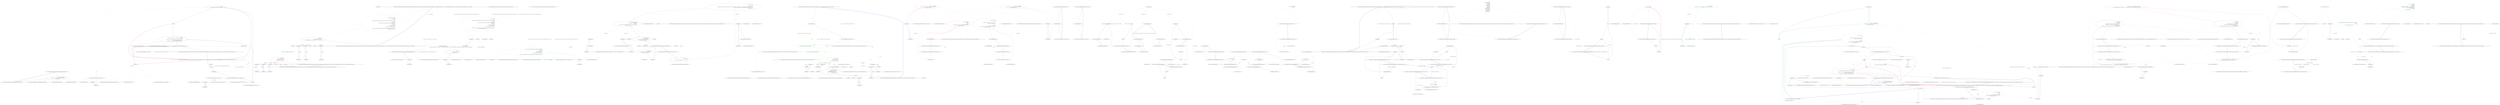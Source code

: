 digraph  {
m1_47 [cluster="CommandLine.Core.SpecificationProperty.WithValue(CommandLine.Infrastructure.Maybe<object>)", file="NameLookupTests.cs", label="Entry CommandLine.Core.SpecificationProperty.WithValue(CommandLine.Infrastructure.Maybe<object>)", span="18-18"];
m1_36 [cluster="System.Type.IsScalar()", file="NameLookupTests.cs", label="Entry System.Type.IsScalar()", span="33-33"];
m1_28 [cluster="System.Collections.Generic.IEnumerable<TSource>.Empty<TSource>()", file="NameLookupTests.cs", label="Entry System.Collections.Generic.IEnumerable<TSource>.Empty<TSource>()", span="81-81"];
m1_6 [cluster="Unk.>", file="NameLookupTests.cs", label="Entry Unk.>", span=""];
m1_3 [cluster="CommandLine.Core.ValueMapper.MapValues(System.Collections.Generic.IEnumerable<CommandLine.Core.SpecificationProperty>, System.Collections.Generic.IEnumerable<string>, System.Func<System.Collections.Generic.IEnumerable<string>, System.Type, bool, CommandLine.Infrastructure.Maybe<object>>)", file="NameLookupTests.cs", label="Exit CommandLine.Core.ValueMapper.MapValues(System.Collections.Generic.IEnumerable<CommandLine.Core.SpecificationProperty>, System.Collections.Generic.IEnumerable<string>, System.Func<System.Collections.Generic.IEnumerable<string>, System.Type, bool, CommandLine.Infrastructure.Maybe<object>>)", span="11-11"];
m1_7 [cluster="Unk.Create", file="NameLookupTests.cs", label="Entry Unk.Create", span=""];
m1_0 [cluster="CommandLine.Core.ValueMapper.MapValues(System.Collections.Generic.IEnumerable<CommandLine.Core.SpecificationProperty>, System.Collections.Generic.IEnumerable<string>, System.Func<System.Collections.Generic.IEnumerable<string>, System.Type, bool, CommandLine.Infrastructure.Maybe<object>>)", file="NameLookupTests.cs", label="Entry CommandLine.Core.ValueMapper.MapValues(System.Collections.Generic.IEnumerable<CommandLine.Core.SpecificationProperty>, System.Collections.Generic.IEnumerable<string>, System.Func<System.Collections.Generic.IEnumerable<string>, System.Type, bool, CommandLine.Infrastructure.Maybe<object>>)", span="11-11"];
m1_1 [cluster="CommandLine.Core.ValueMapper.MapValues(System.Collections.Generic.IEnumerable<CommandLine.Core.SpecificationProperty>, System.Collections.Generic.IEnumerable<string>, System.Func<System.Collections.Generic.IEnumerable<string>, System.Type, bool, CommandLine.Infrastructure.Maybe<object>>)", color=green, community=0, file="NameLookupTests.cs", label="0: var propAndErrors = MapValuesImpl(specProps, values, converter)", span="16-16"];
m1_2 [cluster="CommandLine.Core.ValueMapper.MapValues(System.Collections.Generic.IEnumerable<CommandLine.Core.SpecificationProperty>, System.Collections.Generic.IEnumerable<string>, System.Func<System.Collections.Generic.IEnumerable<string>, System.Type, bool, CommandLine.Infrastructure.Maybe<object>>)", color=red, community=0, file="NameLookupTests.cs", label="0: return StatePair.Create(\r\n                propAndErrors.Select(pe => pe.Item1),\r\n                propAndErrors.Select(pe => pe.Item2)\r\n                    .OfType<Just<Error>>().Select(e => e.Value)\r\n                );", span="18-22"];
m1_35 [cluster="System.Tuple.Create<T1, T2>(T1, T2)", file="NameLookupTests.cs", label="Entry System.Tuple.Create<T1, T2>(T1, T2)", span="0-0"];
m1_52 [cluster="CommandLine.SequenceOutOfRangeError.SequenceOutOfRangeError(CommandLine.NameInfo)", file="NameLookupTests.cs", label="Entry CommandLine.SequenceOutOfRangeError.SequenceOutOfRangeError(CommandLine.NameInfo)", span="316-316"];
m1_44 [cluster="lambda expression", file="NameLookupTests.cs", label="Entry lambda expression", span="46-46"];
m1_8 [cluster="lambda expression", file="NameLookupTests.cs", label="Entry lambda expression", span="19-19"];
m1_11 [cluster="lambda expression", file="NameLookupTests.cs", label="Entry lambda expression", span="20-20"];
m1_14 [cluster="lambda expression", file="NameLookupTests.cs", label="Entry lambda expression", span="21-21"];
m1_9 [cluster="lambda expression", color=red, community=0, file="NameLookupTests.cs", label="1: pe.Item1", span="19-19"];
m1_10 [cluster="lambda expression", file="NameLookupTests.cs", label="Exit lambda expression", span="19-19"];
m1_12 [cluster="lambda expression", file="NameLookupTests.cs", label="pe.Item2", span="20-20"];
m1_13 [cluster="lambda expression", file="NameLookupTests.cs", label="Exit lambda expression", span="20-20"];
m1_15 [cluster="lambda expression", file="NameLookupTests.cs", label="e.Value", span="21-21"];
m1_16 [cluster="lambda expression", file="NameLookupTests.cs", label="Exit lambda expression", span="21-21"];
m1_45 [cluster="lambda expression", file="NameLookupTests.cs", label="Tuple.Create(pt.WithValue(Maybe.Just(converted)), Maybe.Nothing<Error>())", span="46-46"];
m1_41 [cluster="lambda expression", file="NameLookupTests.cs", label="Entry lambda expression", span="35-35"];
m1_42 [cluster="lambda expression", file="NameLookupTests.cs", label=n, span="35-35"];
m1_43 [cluster="lambda expression", file="NameLookupTests.cs", label="Exit lambda expression", span="35-35"];
m1_46 [cluster="lambda expression", file="NameLookupTests.cs", label="Exit lambda expression", span="46-46"];
m1_29 [cluster="System.Collections.Generic.IEnumerable<TSource>.First<TSource>()", file="NameLookupTests.cs", label="Entry System.Collections.Generic.IEnumerable<TSource>.First<TSource>()", span="0-0"];
m1_40 [cluster="System.Collections.Generic.IEnumerable<TSource>.Skip<TSource>(int)", file="NameLookupTests.cs", label="Entry System.Collections.Generic.IEnumerable<TSource>.Skip<TSource>(int)", span="0-0"];
m1_33 [cluster="System.Collections.Generic.IEnumerable<TSource>.Take<TSource>(int)", file="NameLookupTests.cs", label="Entry System.Collections.Generic.IEnumerable<TSource>.Take<TSource>(int)", span="0-0"];
m1_37 [cluster="System.Func<T1, T2, T3, TResult>.Invoke(T1, T2, T3)", file="NameLookupTests.cs", label="Entry System.Func<T1, T2, T3, TResult>.Invoke(T1, T2, T3)", span="0-0"];
m1_51 [cluster="CommandLine.Core.Specification.IsMinNotSpecified()", file="NameLookupTests.cs", label="Entry CommandLine.Core.Specification.IsMinNotSpecified()", span="70-70"];
m1_34 [cluster="CommandLine.Core.ValueMapper.MakeErrorInCaseOfMinConstraint(CommandLine.Core.Specification)", file="NameLookupTests.cs", label="Entry CommandLine.Core.ValueMapper.MakeErrorInCaseOfMinConstraint(CommandLine.Core.Specification)", span="56-56"];
m1_49 [cluster="CommandLine.Core.ValueMapper.MakeErrorInCaseOfMinConstraint(CommandLine.Core.Specification)", file="NameLookupTests.cs", label="return !specification.IsMinNotSpecified()\r\n                ? Maybe.Just<Error>(new SequenceOutOfRangeError(NameInfo.EmptyName))\r\n                : Maybe.Nothing<Error>();", span="58-60"];
m1_50 [cluster="CommandLine.Core.ValueMapper.MakeErrorInCaseOfMinConstraint(CommandLine.Core.Specification)", file="NameLookupTests.cs", label="Exit CommandLine.Core.ValueMapper.MakeErrorInCaseOfMinConstraint(CommandLine.Core.Specification)", span="56-56"];
m1_39 [cluster="CommandLine.Infrastructure.Maybe.Just<T>(T)", file="NameLookupTests.cs", label="Entry CommandLine.Infrastructure.Maybe.Just<T>(T)", span="71-71"];
m1_5 [cluster="Unk.Select", file="NameLookupTests.cs", label="Entry Unk.Select", span=""];
m1_38 [cluster="CommandLine.BadFormatConversionError.BadFormatConversionError(CommandLine.NameInfo)", file="NameLookupTests.cs", label="Entry CommandLine.BadFormatConversionError.BadFormatConversionError(CommandLine.NameInfo)", span="305-305"];
m1_48 [cluster="CommandLine.Infrastructure.Maybe.Nothing<T>()", file="NameLookupTests.cs", label="Entry CommandLine.Infrastructure.Maybe.Nothing<T>()", span="66-66"];
m1_30 [cluster="CommandLine.Core.Specification.GetMaxValueCount()", file="NameLookupTests.cs", label="Entry CommandLine.Core.Specification.GetMaxValueCount()", span="51-51"];
m1_31 [cluster="System.Collections.Generic.IEnumerable<TSource>.Count<TSource>()", file="NameLookupTests.cs", label="Entry System.Collections.Generic.IEnumerable<TSource>.Count<TSource>()", span="0-0"];
m1_4 [cluster="CommandLine.Core.ValueMapper.MapValuesImpl(System.Collections.Generic.IEnumerable<CommandLine.Core.SpecificationProperty>, System.Collections.Generic.IEnumerable<string>, System.Func<System.Collections.Generic.IEnumerable<string>, System.Type, bool, CommandLine.Infrastructure.Maybe<object>>)", file="NameLookupTests.cs", label="Entry CommandLine.Core.ValueMapper.MapValuesImpl(System.Collections.Generic.IEnumerable<CommandLine.Core.SpecificationProperty>, System.Collections.Generic.IEnumerable<string>, System.Func<System.Collections.Generic.IEnumerable<string>, System.Type, bool, CommandLine.Infrastructure.Maybe<object>>)", span="25-25"];
m1_17 [cluster="CommandLine.Core.ValueMapper.MapValuesImpl(System.Collections.Generic.IEnumerable<CommandLine.Core.SpecificationProperty>, System.Collections.Generic.IEnumerable<string>, System.Func<System.Collections.Generic.IEnumerable<string>, System.Type, bool, CommandLine.Infrastructure.Maybe<object>>)", file="NameLookupTests.cs", label="specProps.Empty()", span="30-30"];
m1_18 [cluster="CommandLine.Core.ValueMapper.MapValuesImpl(System.Collections.Generic.IEnumerable<CommandLine.Core.SpecificationProperty>, System.Collections.Generic.IEnumerable<string>, System.Func<System.Collections.Generic.IEnumerable<string>, System.Type, bool, CommandLine.Infrastructure.Maybe<object>>)", file="NameLookupTests.cs", label="yield break;", span="32-32"];
m1_22 [cluster="CommandLine.Core.ValueMapper.MapValuesImpl(System.Collections.Generic.IEnumerable<CommandLine.Core.SpecificationProperty>, System.Collections.Generic.IEnumerable<string>, System.Func<System.Collections.Generic.IEnumerable<string>, System.Type, bool, CommandLine.Infrastructure.Maybe<object>>)", file="NameLookupTests.cs", label="yield return\r\n                    Tuple.Create(pt, MakeErrorInCaseOfMinConstraint(pt.Specification));", span="38-39"];
m1_23 [cluster="CommandLine.Core.ValueMapper.MapValuesImpl(System.Collections.Generic.IEnumerable<CommandLine.Core.SpecificationProperty>, System.Collections.Generic.IEnumerable<string>, System.Func<System.Collections.Generic.IEnumerable<string>, System.Type, bool, CommandLine.Infrastructure.Maybe<object>>)", file="NameLookupTests.cs", label="yield break;", span="40-40"];
m1_24 [cluster="CommandLine.Core.ValueMapper.MapValuesImpl(System.Collections.Generic.IEnumerable<CommandLine.Core.SpecificationProperty>, System.Collections.Generic.IEnumerable<string>, System.Func<System.Collections.Generic.IEnumerable<string>, System.Type, bool, CommandLine.Infrastructure.Maybe<object>>)", file="NameLookupTests.cs", label="yield return\r\n                converter(taken, pt.Property.PropertyType, pt.Specification.ConversionType.IsScalar())\r\n                    .Return(\r\n                        converted => Tuple.Create(pt.WithValue(Maybe.Just(converted)), Maybe.Nothing<Error>()),\r\n                        Tuple.Create<SpecificationProperty, Maybe<Error>>(\r\n                            pt, Maybe.Just<Error>(new BadFormatConversionError(NameInfo.EmptyName))));", span="43-48"];
m1_26 [cluster="CommandLine.Core.ValueMapper.MapValuesImpl(System.Collections.Generic.IEnumerable<CommandLine.Core.SpecificationProperty>, System.Collections.Generic.IEnumerable<string>, System.Func<System.Collections.Generic.IEnumerable<string>, System.Type, bool, CommandLine.Infrastructure.Maybe<object>>)", file="NameLookupTests.cs", label="yield return value;", span="52-52"];
m1_19 [cluster="CommandLine.Core.ValueMapper.MapValuesImpl(System.Collections.Generic.IEnumerable<CommandLine.Core.SpecificationProperty>, System.Collections.Generic.IEnumerable<string>, System.Func<System.Collections.Generic.IEnumerable<string>, System.Type, bool, CommandLine.Infrastructure.Maybe<object>>)", file="NameLookupTests.cs", label="var pt = specProps.First()", span="34-34"];
m1_20 [cluster="CommandLine.Core.ValueMapper.MapValuesImpl(System.Collections.Generic.IEnumerable<CommandLine.Core.SpecificationProperty>, System.Collections.Generic.IEnumerable<string>, System.Func<System.Collections.Generic.IEnumerable<string>, System.Type, bool, CommandLine.Infrastructure.Maybe<object>>)", file="NameLookupTests.cs", label="var taken = values.Take(pt.Specification.GetMaxValueCount().Return(n => n, values.Count()))", span="35-35"];
m1_25 [cluster="CommandLine.Core.ValueMapper.MapValuesImpl(System.Collections.Generic.IEnumerable<CommandLine.Core.SpecificationProperty>, System.Collections.Generic.IEnumerable<string>, System.Func<System.Collections.Generic.IEnumerable<string>, System.Type, bool, CommandLine.Infrastructure.Maybe<object>>)", file="NameLookupTests.cs", label="MapValuesImpl(specProps.Skip(1), values.Skip(taken.Count()), converter)", span="50-50"];
m1_21 [cluster="CommandLine.Core.ValueMapper.MapValuesImpl(System.Collections.Generic.IEnumerable<CommandLine.Core.SpecificationProperty>, System.Collections.Generic.IEnumerable<string>, System.Func<System.Collections.Generic.IEnumerable<string>, System.Type, bool, CommandLine.Infrastructure.Maybe<object>>)", file="NameLookupTests.cs", label="taken.Empty()", span="36-36"];
m1_27 [cluster="CommandLine.Core.ValueMapper.MapValuesImpl(System.Collections.Generic.IEnumerable<CommandLine.Core.SpecificationProperty>, System.Collections.Generic.IEnumerable<string>, System.Func<System.Collections.Generic.IEnumerable<string>, System.Type, bool, CommandLine.Infrastructure.Maybe<object>>)", file="NameLookupTests.cs", label="Exit CommandLine.Core.ValueMapper.MapValuesImpl(System.Collections.Generic.IEnumerable<CommandLine.Core.SpecificationProperty>, System.Collections.Generic.IEnumerable<string>, System.Func<System.Collections.Generic.IEnumerable<string>, System.Type, bool, CommandLine.Infrastructure.Maybe<object>>)", span="25-25"];
m1_32 [cluster="CommandLine.Infrastructure.Maybe<T1>.Return<T1, T2>(System.Func<T1, T2>, T2)", file="NameLookupTests.cs", label="Entry CommandLine.Infrastructure.Maybe<T1>.Return<T1, T2>(System.Func<T1, T2>, T2)", span="103-103"];
m1_53 [file="NameLookupTests.cs", label=pt, span=""];
m2_12 [cluster="CommandLine.Infrastructure.Maybe.Nothing<T>()", file="OptionMapper.cs", label="Entry CommandLine.Infrastructure.Maybe.Nothing<T>()", span="63-63"];
m2_6 [cluster="Unk.Create", file="OptionMapper.cs", label="Entry Unk.Create", span=""];
m2_10 [cluster="Unk.SingleOrDefault", file="OptionMapper.cs", label="Entry Unk.SingleOrDefault", span=""];
m2_31 [cluster="CommandLine.Core.SpecificationProperty.WithValue(CommandLine.Infrastructure.Maybe<object>)", file="OptionMapper.cs", label="Entry CommandLine.Core.SpecificationProperty.WithValue(CommandLine.Infrastructure.Maybe<object>)", span="18-18"];
m2_26 [cluster="CommandLine.Infrastructure.Maybe.Just<T>(T)", file="OptionMapper.cs", label="Entry CommandLine.Infrastructure.Maybe.Just<T>(T)", span="68-68"];
m2_4 [cluster="Unk.Select", file="OptionMapper.cs", label="Entry Unk.Select", span=""];
m2_0 [cluster="CommandLine.Core.OptionMapper.MapValues(System.Collections.Generic.IEnumerable<CommandLine.Core.SpecificationProperty>, System.Collections.Generic.IEnumerable<System.Collections.Generic.KeyValuePair<string, System.Collections.Generic.IEnumerable<string>>>, System.Func<System.Collections.Generic.IEnumerable<string>, System.Type, bool, CommandLine.Infrastructure.Maybe<object>>, System.StringComparer)", file="OptionMapper.cs", label="Entry CommandLine.Core.OptionMapper.MapValues(System.Collections.Generic.IEnumerable<CommandLine.Core.SpecificationProperty>, System.Collections.Generic.IEnumerable<System.Collections.Generic.KeyValuePair<string, System.Collections.Generic.IEnumerable<string>>>, System.Func<System.Collections.Generic.IEnumerable<string>, System.Type, bool, CommandLine.Infrastructure.Maybe<object>>, System.StringComparer)", span="13-13"];
m2_1 [cluster="CommandLine.Core.OptionMapper.MapValues(System.Collections.Generic.IEnumerable<CommandLine.Core.SpecificationProperty>, System.Collections.Generic.IEnumerable<System.Collections.Generic.KeyValuePair<string, System.Collections.Generic.IEnumerable<string>>>, System.Func<System.Collections.Generic.IEnumerable<string>, System.Type, bool, CommandLine.Infrastructure.Maybe<object>>, System.StringComparer)", color=green, community=0, file="OptionMapper.cs", label="0: var sequencesAndErrors = propertyTuples\r\n                .Select(pt =>\r\n                    options.SingleOrDefault(\r\n                            s =>\r\n                            s.Key.MatchName(((OptionSpecification)pt.Specification).ShortName, ((OptionSpecification)pt.Specification).LongName, comparer))\r\n                               .ToMaybe()\r\n                               .Return(sequence =>\r\n                                    converter(sequence.Value, pt.Property.PropertyType, pt.Specification.ConversionType.IsScalar())\r\n                                    .Return(converted =>\r\n                                            Tuple.Create(\r\n                                                pt.WithValue(Maybe.Just(converted)),\r\n                                                Maybe.Nothing<Error>()),\r\n                                            Tuple.Create<SpecificationProperty, Maybe<Error>>(\r\n                                                pt,\r\n                                                Maybe.Just<Error>(new BadFormatConversionError(NameInfo.FromOptionSpecification((OptionSpecification)pt.Specification))))),\r\n                                Tuple.Create(pt, Maybe.Nothing<Error>()))\r\n                )", span="19-35"];
m2_2 [cluster="CommandLine.Core.OptionMapper.MapValues(System.Collections.Generic.IEnumerable<CommandLine.Core.SpecificationProperty>, System.Collections.Generic.IEnumerable<System.Collections.Generic.KeyValuePair<string, System.Collections.Generic.IEnumerable<string>>>, System.Func<System.Collections.Generic.IEnumerable<string>, System.Type, bool, CommandLine.Infrastructure.Maybe<object>>, System.StringComparer)", file="OptionMapper.cs", label="return StatePair.Create(\r\n                sequencesAndErrors.Select(se => se.Item1),\r\n                sequencesAndErrors.Select(se => se.Item2).OfType<Just<Error>>().Select(se => se.Value));", span="36-38"];
m2_3 [cluster="CommandLine.Core.OptionMapper.MapValues(System.Collections.Generic.IEnumerable<CommandLine.Core.SpecificationProperty>, System.Collections.Generic.IEnumerable<System.Collections.Generic.KeyValuePair<string, System.Collections.Generic.IEnumerable<string>>>, System.Func<System.Collections.Generic.IEnumerable<string>, System.Type, bool, CommandLine.Infrastructure.Maybe<object>>, System.StringComparer)", file="OptionMapper.cs", label="Exit CommandLine.Core.OptionMapper.MapValues(System.Collections.Generic.IEnumerable<CommandLine.Core.SpecificationProperty>, System.Collections.Generic.IEnumerable<System.Collections.Generic.KeyValuePair<string, System.Collections.Generic.IEnumerable<string>>>, System.Func<System.Collections.Generic.IEnumerable<string>, System.Type, bool, CommandLine.Infrastructure.Maybe<object>>, System.StringComparer)", span="13-13"];
m2_22 [cluster="System.Type.IsScalar()", file="OptionMapper.cs", label="Entry System.Type.IsScalar()", span="33-33"];
m2_18 [cluster="string.MatchName(string, string, System.StringComparer)", file="OptionMapper.cs", label="Entry string.MatchName(string, string, System.StringComparer)", span="8-8"];
m2_24 [cluster="CommandLine.BadFormatConversionError.BadFormatConversionError(CommandLine.NameInfo)", file="OptionMapper.cs", label="Entry CommandLine.BadFormatConversionError.BadFormatConversionError(CommandLine.NameInfo)", span="305-305"];
m2_11 [cluster="Unk.ToMaybe", file="OptionMapper.cs", label="Entry Unk.ToMaybe", span=""];
m2_25 [cluster="CommandLine.NameInfo.FromOptionSpecification(CommandLine.Core.OptionSpecification)", file="OptionMapper.cs", label="Entry CommandLine.NameInfo.FromOptionSpecification(CommandLine.Core.OptionSpecification)", span="60-60"];
m2_13 [cluster="System.Tuple.Create<T1, T2>(T1, T2)", file="OptionMapper.cs", label="Entry System.Tuple.Create<T1, T2>(T1, T2)", span="0-0"];
m2_38 [cluster="lambda expression", file="OptionMapper.cs", label="Entry lambda expression", span="38-38"];
m2_7 [cluster="lambda expression", file="OptionMapper.cs", label="Entry lambda expression", span="20-34"];
m2_8 [cluster="lambda expression", color=green, community=0, file="OptionMapper.cs", label="0: options.SingleOrDefault(\r\n                            s =>\r\n                            s.Key.MatchName(((OptionSpecification)pt.Specification).ShortName, ((OptionSpecification)pt.Specification).LongName, comparer))\r\n                               .ToMaybe()\r\n                               .Return(sequence =>\r\n                                    converter(sequence.Value, pt.Property.PropertyType, pt.Specification.ConversionType.IsScalar())\r\n                                    .Return(converted =>\r\n                                            Tuple.Create(\r\n                                                pt.WithValue(Maybe.Just(converted)),\r\n                                                Maybe.Nothing<Error>()),\r\n                                            Tuple.Create<SpecificationProperty, Maybe<Error>>(\r\n                                                pt,\r\n                                                Maybe.Just<Error>(new BadFormatConversionError(NameInfo.FromOptionSpecification((OptionSpecification)pt.Specification))))),\r\n                                Tuple.Create(pt, Maybe.Nothing<Error>()))", span="21-34"];
m2_9 [cluster="lambda expression", file="OptionMapper.cs", label="Exit lambda expression", span="20-34"];
m2_15 [cluster="lambda expression", file="OptionMapper.cs", label="Entry lambda expression", span="22-23"];
m2_19 [cluster="lambda expression", file="OptionMapper.cs", label="Entry lambda expression", span="25-33"];
m2_20 [cluster="lambda expression", color=green, community=0, file="OptionMapper.cs", label="0: converter(sequence.Value, pt.Property.PropertyType, pt.Specification.ConversionType.IsScalar())\r\n                                    .Return(converted =>\r\n                                            Tuple.Create(\r\n                                                pt.WithValue(Maybe.Just(converted)),\r\n                                                Maybe.Nothing<Error>()),\r\n                                            Tuple.Create<SpecificationProperty, Maybe<Error>>(\r\n                                                pt,\r\n                                                Maybe.Just<Error>(new BadFormatConversionError(NameInfo.FromOptionSpecification((OptionSpecification)pt.Specification)))))", span="26-33"];
m2_21 [cluster="lambda expression", file="OptionMapper.cs", label="Exit lambda expression", span="25-33"];
m2_28 [cluster="lambda expression", file="OptionMapper.cs", label="Entry lambda expression", span="27-30"];
m2_16 [cluster="lambda expression", file="OptionMapper.cs", label="s.Key.MatchName(((OptionSpecification)pt.Specification).ShortName, ((OptionSpecification)pt.Specification).LongName, comparer)", span="23-23"];
m2_32 [cluster="lambda expression", file="OptionMapper.cs", label="Entry lambda expression", span="37-37"];
m2_35 [cluster="lambda expression", file="OptionMapper.cs", label="Entry lambda expression", span="38-38"];
m2_29 [cluster="lambda expression", file="OptionMapper.cs", label="Tuple.Create(\r\n                                                pt.WithValue(Maybe.Just(converted)),\r\n                                                Maybe.Nothing<Error>())", span="28-30"];
m2_17 [cluster="lambda expression", file="OptionMapper.cs", label="Exit lambda expression", span="22-23"];
m2_30 [cluster="lambda expression", file="OptionMapper.cs", label="Exit lambda expression", span="27-30"];
m2_34 [cluster="lambda expression", file="OptionMapper.cs", label="Exit lambda expression", span="37-37"];
m2_33 [cluster="lambda expression", file="OptionMapper.cs", label="se.Item1", span="37-37"];
m2_37 [cluster="lambda expression", file="OptionMapper.cs", label="Exit lambda expression", span="38-38"];
m2_36 [cluster="lambda expression", file="OptionMapper.cs", label="se.Item2", span="38-38"];
m2_39 [cluster="lambda expression", file="OptionMapper.cs", label="se.Value", span="38-38"];
m2_40 [cluster="lambda expression", file="OptionMapper.cs", label="Exit lambda expression", span="38-38"];
m2_14 [cluster="Unk.Return", file="OptionMapper.cs", label="Entry Unk.Return", span=""];
m2_23 [cluster="Unk.converter", file="OptionMapper.cs", label="Entry Unk.converter", span=""];
m2_5 [cluster="Unk.>", file="OptionMapper.cs", label="Entry Unk.>", span=""];
m2_27 [cluster="CommandLine.Infrastructure.Maybe<T1>.Return<T1, T2>(System.Func<T1, T2>, T2)", file="OptionMapper.cs", label="Entry CommandLine.Infrastructure.Maybe<T1>.Return<T1, T2>(System.Func<T1, T2>, T2)", span="100-100"];
m2_41 [file="OptionMapper.cs", label="System.Collections.Generic.IEnumerable<System.Collections.Generic.KeyValuePair<string, System.Collections.Generic.IEnumerable<string>>>", span=""];
m2_42 [file="OptionMapper.cs", label="System.Func<System.Collections.Generic.IEnumerable<string>, System.Type, bool, CommandLine.Infrastructure.Maybe<object>>", span=""];
m2_43 [file="OptionMapper.cs", label="System.StringComparer", span=""];
m2_44 [file="OptionMapper.cs", label="CommandLine.Core.SpecificationProperty", span=""];
m3_8 [cluster="CommandLine.Infrastructure.Maybe.Nothing<T>()", file="OptionMapperTests.cs", label="Entry CommandLine.Infrastructure.Maybe.Nothing<T>()", span="63-63"];
m3_12 [cluster="Unk.Create", file="OptionMapperTests.cs", label="Entry Unk.Create", span=""];
m3_13 [cluster="Unk.Where", file="OptionMapperTests.cs", label="Entry Unk.Where", span=""];
m3_6 [cluster="System.Collections.Generic.KeyValuePair<TKey, TValue>.KeyValuePair(TKey, TValue)", file="OptionMapperTests.cs", label="Entry System.Collections.Generic.KeyValuePair<TKey, TValue>.KeyValuePair(TKey, TValue)", span="0-0"];
m3_7 [cluster="CommandLine.Core.OptionSpecification.OptionSpecification(string, string, bool, string, CommandLine.Infrastructure.Maybe<int>, CommandLine.Infrastructure.Maybe<int>, char, CommandLine.Infrastructure.Maybe<object>, System.Type, string, string, System.Collections.Generic.IEnumerable<string>)", file="OptionMapperTests.cs", label="Entry CommandLine.Core.OptionSpecification.OptionSpecification(string, string, bool, string, CommandLine.Infrastructure.Maybe<int>, CommandLine.Infrastructure.Maybe<int>, char, CommandLine.Infrastructure.Maybe<object>, System.Type, string, string, System.Collections.Generic.IEnumerable<string>)", span="17-17"];
m3_11 [cluster="Unk.Single", file="OptionMapperTests.cs", label="Entry Unk.Single", span=""];
m3_15 [cluster="Unk.NotNull", file="OptionMapperTests.cs", label="Entry Unk.NotNull", span=""];
m3_27 [cluster="CommandLine.Core.TypeConverter.ChangeType(System.Collections.Generic.IEnumerable<string>, System.Type, bool, System.Globalization.CultureInfo)", file="OptionMapperTests.cs", label="Entry CommandLine.Core.TypeConverter.ChangeType(System.Collections.Generic.IEnumerable<string>, System.Type, bool, System.Globalization.CultureInfo)", span="12-12"];
m3_0 [cluster="CommandLine.Tests.Unit.Core.OptionMapperTests.Map_boolean_switch_creates_boolean_value()", file="OptionMapperTests.cs", label="Entry CommandLine.Tests.Unit.Core.OptionMapperTests.Map_boolean_switch_creates_boolean_value()", span="16-16"];
m3_1 [cluster="CommandLine.Tests.Unit.Core.OptionMapperTests.Map_boolean_switch_creates_boolean_value()", file="OptionMapperTests.cs", label="var tokenPartitions = new[]\r\n                {\r\n                    new KeyValuePair<string, IEnumerable<string>>(''x'', new [] { ''true'' })\r\n                }", span="19-22"];
m3_2 [cluster="CommandLine.Tests.Unit.Core.OptionMapperTests.Map_boolean_switch_creates_boolean_value()", color=red, community=0, file="OptionMapperTests.cs", label="0: var specProps = new[]\r\n                {\r\n                    SpecificationProperty.Create(\r\n                        new OptionSpecification(''x'', string.Empty, false, string.Empty, Maybe.Nothing<int>(), Maybe.Nothing<int>(), '\0', Maybe.Nothing<object>(), typeof(bool), string.Empty, string.Empty, new List<string>()), \r\n                        typeof(FakeOptions).GetProperties().Single(p => p.Name.Equals(''BoolValue'', StringComparison.Ordinal)),\r\n                        Maybe.Nothing<object>())\r\n                }", span="23-29"];
m3_3 [cluster="CommandLine.Tests.Unit.Core.OptionMapperTests.Map_boolean_switch_creates_boolean_value()", file="OptionMapperTests.cs", label="var result = OptionMapper.MapValues(\r\n                specProps.Where(pt => pt.Specification.IsOption()),\r\n                tokenPartitions,\r\n                (vals, type, isScalar) => TypeConverter.ChangeType(vals, type, isScalar, CultureInfo.InvariantCulture),\r\n                StringComparer.InvariantCulture)", span="32-36"];
m3_4 [cluster="CommandLine.Tests.Unit.Core.OptionMapperTests.Map_boolean_switch_creates_boolean_value()", file="OptionMapperTests.cs", label="Assert.NotNull(result.Value.Single(\r\n                a => a.Specification.IsOption()\r\n                && ((OptionSpecification)a.Specification).ShortName.Equals(''x'')\r\n                && (bool)((Just<object>)a.Value).Value))", span="39-42"];
m3_5 [cluster="CommandLine.Tests.Unit.Core.OptionMapperTests.Map_boolean_switch_creates_boolean_value()", file="OptionMapperTests.cs", label="Exit CommandLine.Tests.Unit.Core.OptionMapperTests.Map_boolean_switch_creates_boolean_value()", span="16-16"];
m3_28 [cluster="lambda expression", file="OptionMapperTests.cs", label="Entry lambda expression", span="40-42"];
m3_16 [cluster="lambda expression", file="OptionMapperTests.cs", label="Entry lambda expression", span="27-27"];
m3_20 [cluster="lambda expression", file="OptionMapperTests.cs", label="Entry lambda expression", span="33-33"];
m3_24 [cluster="lambda expression", file="OptionMapperTests.cs", label="Entry lambda expression", span="35-35"];
m3_17 [cluster="lambda expression", file="OptionMapperTests.cs", label="p.Name.Equals(''BoolValue'', StringComparison.Ordinal)", span="27-27"];
m3_18 [cluster="lambda expression", file="OptionMapperTests.cs", label="Exit lambda expression", span="27-27"];
m3_21 [cluster="lambda expression", file="OptionMapperTests.cs", label="pt.Specification.IsOption()", span="33-33"];
m3_22 [cluster="lambda expression", file="OptionMapperTests.cs", label="Exit lambda expression", span="33-33"];
m3_25 [cluster="lambda expression", file="OptionMapperTests.cs", label="TypeConverter.ChangeType(vals, type, isScalar, CultureInfo.InvariantCulture)", span="35-35"];
m3_26 [cluster="lambda expression", file="OptionMapperTests.cs", label="Exit lambda expression", span="35-35"];
m3_29 [cluster="lambda expression", file="OptionMapperTests.cs", label="a.Specification.IsOption()\r\n                && ((OptionSpecification)a.Specification).ShortName.Equals(''x'')\r\n                && (bool)((Just<object>)a.Value).Value", span="40-42"];
m3_30 [cluster="lambda expression", file="OptionMapperTests.cs", label="Exit lambda expression", span="40-42"];
m3_31 [cluster="string.Equals(string)", file="OptionMapperTests.cs", label="Entry string.Equals(string)", span="0-0"];
m3_19 [cluster="string.Equals(string, System.StringComparison)", file="OptionMapperTests.cs", label="Entry string.Equals(string, System.StringComparison)", span="0-0"];
m3_23 [cluster="CommandLine.Core.Specification.IsOption()", file="OptionMapperTests.cs", label="Entry CommandLine.Core.Specification.IsOption()", span="10-10"];
m3_14 [cluster="Unk.MapValues", file="OptionMapperTests.cs", label="Entry Unk.MapValues", span=""];
m3_10 [cluster="System.Type.GetProperties()", file="OptionMapperTests.cs", label="Entry System.Type.GetProperties()", span="0-0"];
m3_9 [cluster="System.Collections.Generic.List<T>.List()", file="OptionMapperTests.cs", label="Entry System.Collections.Generic.List<T>.List()", span="0-0"];
m4_0 [cluster="CommandLine.Core.TokenPartitioner.Partition(System.Collections.Generic.IEnumerable<CommandLine.Core.Token>, System.Func<string, CSharpx.Maybe<CommandLine.Core.TypeDescriptor>>)", file="OptionSpecification.cs", label="Entry CommandLine.Core.TokenPartitioner.Partition(System.Collections.Generic.IEnumerable<CommandLine.Core.Token>, System.Func<string, CSharpx.Maybe<CommandLine.Core.TypeDescriptor>>)", span="12-12"];
m4_3 [cluster="CommandLine.Core.TokenPartitioner.Partition(System.Collections.Generic.IEnumerable<CommandLine.Core.Token>, System.Func<string, CSharpx.Maybe<CommandLine.Core.TypeDescriptor>>)", color=green, community=0, file="OptionSpecification.cs", label="0: var scalars = Scalar.Partition(tokenList, typeLookup).Memorize()", span="18-18"];
m4_1 [cluster="CommandLine.Core.TokenPartitioner.Partition(System.Collections.Generic.IEnumerable<CommandLine.Core.Token>, System.Func<string, CSharpx.Maybe<CommandLine.Core.TypeDescriptor>>)", file="OptionSpecification.cs", label="var tokenList = tokens.Memorize()", span="16-16"];
m4_2 [cluster="CommandLine.Core.TokenPartitioner.Partition(System.Collections.Generic.IEnumerable<CommandLine.Core.Token>, System.Func<string, CSharpx.Maybe<CommandLine.Core.TypeDescriptor>>)", file="OptionSpecification.cs", label="var switches = Switch.Partition(tokenList, typeLookup).Memorize()", span="17-17"];
m4_4 [cluster="CommandLine.Core.TokenPartitioner.Partition(System.Collections.Generic.IEnumerable<CommandLine.Core.Token>, System.Func<string, CSharpx.Maybe<CommandLine.Core.TypeDescriptor>>)", color=green, community=0, file="OptionSpecification.cs", label="0: var sequences = Sequence.Partition(tokenList, typeLookup).Memorize()", span="19-19"];
m4_5 [cluster="CommandLine.Core.TokenPartitioner.Partition(System.Collections.Generic.IEnumerable<CommandLine.Core.Token>, System.Func<string, CSharpx.Maybe<CommandLine.Core.TypeDescriptor>>)", color=green, community=0, file="OptionSpecification.cs", label="0: var nonOptions = tokenList\r\n                .Where(t => !switches.Contains(t))\r\n                .Where(t => !scalars.Contains(t))\r\n                .Where(t => !sequences.Contains(t)).Memorize()", span="20-23"];
m4_8 [cluster="CommandLine.Core.TokenPartitioner.Partition(System.Collections.Generic.IEnumerable<CommandLine.Core.Token>, System.Func<string, CSharpx.Maybe<CommandLine.Core.TypeDescriptor>>)", file="OptionSpecification.cs", label="return TokenPartitions.Create(\r\n                    KeyValuePairHelper.ForSwitch(switches)\r\n                        .Concat(KeyValuePairHelper.ForScalar(scalars))\r\n                        .Concat(KeyValuePairHelper.ForSequence(sequences)),\r\n                values.Select(t => t.Text),\r\n                errors);", span="27-32"];
m4_6 [cluster="CommandLine.Core.TokenPartitioner.Partition(System.Collections.Generic.IEnumerable<CommandLine.Core.Token>, System.Func<string, CSharpx.Maybe<CommandLine.Core.TypeDescriptor>>)", file="OptionSpecification.cs", label="var values = nonOptions.Where(v => v.IsValue()).Memorize()", span="24-24"];
m4_7 [cluster="CommandLine.Core.TokenPartitioner.Partition(System.Collections.Generic.IEnumerable<CommandLine.Core.Token>, System.Func<string, CSharpx.Maybe<CommandLine.Core.TypeDescriptor>>)", file="OptionSpecification.cs", label="var errors = nonOptions.Except(values).Memorize()", span="25-25"];
m4_9 [cluster="CommandLine.Core.TokenPartitioner.Partition(System.Collections.Generic.IEnumerable<CommandLine.Core.Token>, System.Func<string, CSharpx.Maybe<CommandLine.Core.TypeDescriptor>>)", file="OptionSpecification.cs", label="Exit CommandLine.Core.TokenPartitioner.Partition(System.Collections.Generic.IEnumerable<CommandLine.Core.Token>, System.Func<string, CSharpx.Maybe<CommandLine.Core.TypeDescriptor>>)", span="12-12"];
m4_14 [cluster="Unk.Where", file="OptionSpecification.cs", label="Entry Unk.Where", span=""];
m4_26 [cluster="System.Collections.Generic.IEnumerable<TSource>.Contains<TSource>(TSource)", file="OptionSpecification.cs", label="Entry System.Collections.Generic.IEnumerable<TSource>.Contains<TSource>(TSource)", span="0-0"];
m4_22 [cluster="Unk.Create", file="OptionSpecification.cs", label="Entry Unk.Create", span=""];
m4_13 [cluster="CommandLine.Core.Sequence.Partition(System.Collections.Generic.IEnumerable<CommandLine.Core.Token>, System.Func<string, CSharpx.Maybe<CommandLine.Core.TypeDescriptor>>)", file="OptionSpecification.cs", label="Entry CommandLine.Core.Sequence.Partition(System.Collections.Generic.IEnumerable<CommandLine.Core.Token>, System.Func<string, CSharpx.Maybe<CommandLine.Core.TypeDescriptor>>)", span="12-12"];
m4_21 [cluster="Unk.Select", file="OptionSpecification.cs", label="Entry Unk.Select", span=""];
m4_15 [cluster="Unk.Memorize", file="OptionSpecification.cs", label="Entry Unk.Memorize", span=""];
m4_30 [cluster="Unk.Contains", file="OptionSpecification.cs", label="Entry Unk.Contains", span=""];
m4_11 [cluster="CommandLine.Core.Switch.Partition(System.Collections.Generic.IEnumerable<CommandLine.Core.Token>, System.Func<string, CSharpx.Maybe<CommandLine.Core.TypeDescriptor>>)", file="OptionSpecification.cs", label="Entry CommandLine.Core.Switch.Partition(System.Collections.Generic.IEnumerable<CommandLine.Core.Token>, System.Func<string, CSharpx.Maybe<CommandLine.Core.TypeDescriptor>>)", span="11-11"];
m4_16 [cluster="System.Collections.Generic.IEnumerable<TSource>.Except<TSource>(System.Collections.Generic.IEnumerable<TSource>)", file="OptionSpecification.cs", label="Entry System.Collections.Generic.IEnumerable<TSource>.Except<TSource>(System.Collections.Generic.IEnumerable<TSource>)", span="0-0"];
m4_34 [cluster="lambda expression", file="OptionSpecification.cs", label="Entry lambda expression", span="24-24"];
m4_28 [cluster="lambda expression", file="OptionSpecification.cs", label="!scalars.Contains(t)", span="22-22"];
m4_32 [cluster="lambda expression", file="OptionSpecification.cs", label="!sequences.Contains(t)", span="23-23"];
m4_23 [cluster="lambda expression", file="OptionSpecification.cs", label="Entry lambda expression", span="21-21"];
m4_27 [cluster="lambda expression", file="OptionSpecification.cs", label="Entry lambda expression", span="22-22"];
m4_31 [cluster="lambda expression", file="OptionSpecification.cs", label="Entry lambda expression", span="23-23"];
m4_24 [cluster="lambda expression", color=green, community=0, file="OptionSpecification.cs", label="0: !switches.Contains(t)", span="21-21"];
m4_25 [cluster="lambda expression", file="OptionSpecification.cs", label="Exit lambda expression", span="21-21"];
m4_29 [cluster="lambda expression", file="OptionSpecification.cs", label="Exit lambda expression", span="22-22"];
m4_38 [cluster="lambda expression", file="OptionSpecification.cs", label="Entry lambda expression", span="31-31"];
m4_33 [cluster="lambda expression", file="OptionSpecification.cs", label="Exit lambda expression", span="23-23"];
m4_40 [cluster="lambda expression", file="OptionSpecification.cs", label="Exit lambda expression", span="31-31"];
m4_39 [cluster="lambda expression", file="OptionSpecification.cs", label="t.Text", span="31-31"];
m4_35 [cluster="lambda expression", file="OptionSpecification.cs", label="v.IsValue()", span="24-24"];
m4_36 [cluster="lambda expression", file="OptionSpecification.cs", label="Exit lambda expression", span="24-24"];
m4_10 [cluster="System.Collections.Generic.IEnumerable<T>.Memorize<T>()", file="OptionSpecification.cs", label="Entry System.Collections.Generic.IEnumerable<T>.Memorize<T>()", span="389-389"];
m4_17 [cluster="CommandLine.Core.KeyValuePairHelper.ForSwitch(System.Collections.Generic.IEnumerable<CommandLine.Core.Token>)", file="OptionSpecification.cs", label="Entry CommandLine.Core.KeyValuePairHelper.ForSwitch(System.Collections.Generic.IEnumerable<CommandLine.Core.Token>)", span="10-10"];
m4_12 [cluster="CommandLine.Core.Scalar.Partition(System.Collections.Generic.IEnumerable<CommandLine.Core.Token>, System.Func<string, CSharpx.Maybe<CommandLine.Core.TypeDescriptor>>)", file="OptionSpecification.cs", label="Entry CommandLine.Core.Scalar.Partition(System.Collections.Generic.IEnumerable<CommandLine.Core.Token>, System.Func<string, CSharpx.Maybe<CommandLine.Core.TypeDescriptor>>)", span="12-12"];
m4_18 [cluster="CommandLine.Core.KeyValuePairHelper.ForScalar(System.Collections.Generic.IEnumerable<CommandLine.Core.Token>)", file="OptionSpecification.cs", label="Entry CommandLine.Core.KeyValuePairHelper.ForScalar(System.Collections.Generic.IEnumerable<CommandLine.Core.Token>)", span="16-16"];
m4_37 [cluster="Unk.IsValue", file="OptionSpecification.cs", label="Entry Unk.IsValue", span=""];
m4_19 [cluster="System.Collections.Generic.IEnumerable<TSource>.Concat<TSource>(System.Collections.Generic.IEnumerable<TSource>)", file="OptionSpecification.cs", label="Entry System.Collections.Generic.IEnumerable<TSource>.Concat<TSource>(System.Collections.Generic.IEnumerable<TSource>)", span="0-0"];
m4_20 [cluster="CommandLine.Core.KeyValuePairHelper.ForSequence(System.Collections.Generic.IEnumerable<CommandLine.Core.Token>)", file="OptionSpecification.cs", label="Entry CommandLine.Core.KeyValuePairHelper.ForSequence(System.Collections.Generic.IEnumerable<CommandLine.Core.Token>)", span="22-22"];
m4_41 [file="OptionSpecification.cs", label=switches, span=""];
m4_42 [file="OptionSpecification.cs", label=scalars, span=""];
m4_43 [file="OptionSpecification.cs", label=sequences, span=""];
m7_11 [cluster="CommandLine.Infrastructure.Maybe.Nothing<T>()", file="ScalarTests.cs", label="Entry CommandLine.Infrastructure.Maybe.Nothing<T>()", span="63-63"];
m7_10 [cluster="System.Collections.Generic.IEnumerable<TSource>.Contains<TSource>(TSource)", file="ScalarTests.cs", label="Entry System.Collections.Generic.IEnumerable<TSource>.Contains<TSource>(TSource)", span="0-0"];
m7_5 [cluster="CommandLine.Core.Scalar.Partition(System.Collections.Generic.IEnumerable<CommandLine.Core.Token>, System.Func<string, CommandLine.Infrastructure.Maybe<CommandLine.Core.TypeDescriptor>>)", file="ScalarTests.cs", label="Entry CommandLine.Core.Scalar.Partition(System.Collections.Generic.IEnumerable<CommandLine.Core.Token>, System.Func<string, CommandLine.Infrastructure.Maybe<CommandLine.Core.TypeDescriptor>>)", span="11-11"];
m7_13 [cluster="CommandLine.Infrastructure.Maybe.Just<T>(T)", file="ScalarTests.cs", label="Entry CommandLine.Infrastructure.Maybe.Just<T>(T)", span="68-68"];
m7_14 [cluster="CommandLine.Tests.Unit.Core.ScalarTests.Partition_scalar_values()", file="ScalarTests.cs", label="Entry CommandLine.Tests.Unit.Core.ScalarTests.Partition_scalar_values()", span="28-28"];
m7_15 [cluster="CommandLine.Tests.Unit.Core.ScalarTests.Partition_scalar_values()", file="ScalarTests.cs", label="var expected = new [] { Token.Name(''str''), Token.Value(''strvalue'') }", span="30-30"];
m7_16 [cluster="CommandLine.Tests.Unit.Core.ScalarTests.Partition_scalar_values()", color=red, community=0, file="ScalarTests.cs", label="0: var result = Scalar.Partition(\r\n                new []\r\n                    {\r\n                        Token.Name(''str''), Token.Value(''strvalue''), Token.Value(''freevalue''),\r\n                        Token.Name(''x''), Token.Value(''freevalue2'')\r\n                    },\r\n                name =>\r\n                    new[] { ''str'', ''int'' }.Contains(name)\r\n                        ? Maybe.Just(TypeDescriptor.Create(TypeDescriptorKind.Scalar, Maybe.Nothing<int>()))\r\n                        : Maybe.Nothing<TypeDescriptor>())", span="32-41"];
m7_17 [cluster="CommandLine.Tests.Unit.Core.ScalarTests.Partition_scalar_values()", file="ScalarTests.cs", label="expected.ShouldAllBeEquivalentTo(result)", span="43-43"];
m7_18 [cluster="CommandLine.Tests.Unit.Core.ScalarTests.Partition_scalar_values()", file="ScalarTests.cs", label="Exit CommandLine.Tests.Unit.Core.ScalarTests.Partition_scalar_values()", span="28-28"];
m7_0 [cluster="CommandLine.Tests.Unit.Core.ScalarTests.Partition_scalar_values_from_empty_token_sequence()", file="ScalarTests.cs", label="Entry CommandLine.Tests.Unit.Core.ScalarTests.Partition_scalar_values_from_empty_token_sequence()", span="13-13"];
m7_1 [cluster="CommandLine.Tests.Unit.Core.ScalarTests.Partition_scalar_values_from_empty_token_sequence()", file="ScalarTests.cs", label="var expected = new Token[] { }", span="15-15"];
m7_2 [cluster="CommandLine.Tests.Unit.Core.ScalarTests.Partition_scalar_values_from_empty_token_sequence()", color=red, community=0, file="ScalarTests.cs", label="0: var result = Scalar.Partition(\r\n                new Token[] { },\r\n                name =>\r\n                    new[] { ''str'', ''int'' }.Contains(name)\r\n                        ? Maybe.Just(TypeDescriptor.Create(TypeDescriptorKind.Scalar, Maybe.Nothing<int>()))\r\n                        : Maybe.Nothing<TypeDescriptor>())", span="17-22"];
m7_3 [cluster="CommandLine.Tests.Unit.Core.ScalarTests.Partition_scalar_values_from_empty_token_sequence()", file="ScalarTests.cs", label="expected.ShouldAllBeEquivalentTo(result)", span="24-24"];
m7_4 [cluster="CommandLine.Tests.Unit.Core.ScalarTests.Partition_scalar_values_from_empty_token_sequence()", file="ScalarTests.cs", label="Exit CommandLine.Tests.Unit.Core.ScalarTests.Partition_scalar_values_from_empty_token_sequence()", span="13-13"];
m7_6 [cluster="Unk.ShouldAllBeEquivalentTo", file="ScalarTests.cs", label="Entry Unk.ShouldAllBeEquivalentTo", span=""];
m7_21 [cluster="lambda expression", file="ScalarTests.cs", label="Entry lambda expression", span="38-41"];
m7_7 [cluster="lambda expression", file="ScalarTests.cs", label="Entry lambda expression", span="19-22"];
m7_8 [cluster="lambda expression", color=red, community=0, file="ScalarTests.cs", label="0: new[] { ''str'', ''int'' }.Contains(name)\r\n                        ? Maybe.Just(TypeDescriptor.Create(TypeDescriptorKind.Scalar, Maybe.Nothing<int>()))\r\n                        : Maybe.Nothing<TypeDescriptor>()", span="20-22"];
m7_9 [cluster="lambda expression", file="ScalarTests.cs", label="Exit lambda expression", span="19-22"];
m7_22 [cluster="lambda expression", color=red, community=0, file="ScalarTests.cs", label="0: new[] { ''str'', ''int'' }.Contains(name)\r\n                        ? Maybe.Just(TypeDescriptor.Create(TypeDescriptorKind.Scalar, Maybe.Nothing<int>()))\r\n                        : Maybe.Nothing<TypeDescriptor>()", span="39-41"];
m7_23 [cluster="lambda expression", file="ScalarTests.cs", label="Exit lambda expression", span="38-41"];
m7_12 [cluster="CommandLine.Core.TypeDescriptor.Create(CommandLine.Core.TypeDescriptorKind, CommandLine.Infrastructure.Maybe<int>)", file="ScalarTests.cs", label="Entry CommandLine.Core.TypeDescriptor.Create(CommandLine.Core.TypeDescriptorKind, CommandLine.Infrastructure.Maybe<int>)", span="36-36"];
m7_19 [cluster="CommandLine.Core.Token.Name(string)", file="ScalarTests.cs", label="Entry CommandLine.Core.Token.Name(string)", span="19-19"];
m7_20 [cluster="CommandLine.Core.Token.Value(string)", file="ScalarTests.cs", label="Entry CommandLine.Core.Token.Value(string)", span="24-24"];
m8_31 [cluster="CommandLine.Core.TokenExtensions.IsValue(CommandLine.Core.Token)", file="Sequence.cs", label="Entry CommandLine.Core.TokenExtensions.IsValue(CommandLine.Core.Token)", span="73-73"];
m8_32 [cluster="CommandLine.Core.TokenExtensions.IsValue(CommandLine.Core.Token)", file="Sequence.cs", label="return token.Tag == TokenType.Value;", span="75-75"];
m8_33 [cluster="CommandLine.Core.TokenExtensions.IsValue(CommandLine.Core.Token)", file="Sequence.cs", label="Exit CommandLine.Core.TokenExtensions.IsValue(CommandLine.Core.Token)", span="73-73"];
m8_28 [cluster="CommandLine.Core.TokenExtensions.IsName(CommandLine.Core.Token)", file="Sequence.cs", label="Entry CommandLine.Core.TokenExtensions.IsName(CommandLine.Core.Token)", span="68-68"];
m8_29 [cluster="CommandLine.Core.TokenExtensions.IsName(CommandLine.Core.Token)", file="Sequence.cs", label="return token.Tag == TokenType.Name;", span="70-70"];
m8_30 [cluster="CommandLine.Core.TokenExtensions.IsName(CommandLine.Core.Token)", file="Sequence.cs", label="Exit CommandLine.Core.TokenExtensions.IsName(CommandLine.Core.Token)", span="68-68"];
m8_21 [cluster="object.GetHashCode()", file="Sequence.cs", label="Entry object.GetHashCode()", span="0-0"];
m8_0 [cluster="CommandLine.Core.Token.Token(CommandLine.Core.TokenType, string)", file="Sequence.cs", label="Entry CommandLine.Core.Token.Token(CommandLine.Core.TokenType, string)", span="13-13"];
m8_1 [cluster="CommandLine.Core.Token.Token(CommandLine.Core.TokenType, string)", file="Sequence.cs", label="this.tag = tag", span="15-15"];
m8_2 [cluster="CommandLine.Core.Token.Token(CommandLine.Core.TokenType, string)", file="Sequence.cs", label="this.text = text", span="16-16"];
m8_3 [cluster="CommandLine.Core.Token.Token(CommandLine.Core.TokenType, string)", file="Sequence.cs", label="Exit CommandLine.Core.Token.Token(CommandLine.Core.TokenType, string)", span="13-13"];
m8_17 [cluster="object.Equals(object)", file="Sequence.cs", label="Entry object.Equals(object)", span="0-0"];
m8_26 [cluster="System.Enum.Equals(object)", file="Sequence.cs", label="Entry System.Enum.Equals(object)", span="0-0"];
m8_27 [cluster="string.Equals(string)", file="Sequence.cs", label="Entry string.Equals(string)", span="0-0"];
m8_16 [cluster="CommandLine.Core.Token.Equals(CommandLine.Core.Token)", file="Sequence.cs", label="Entry CommandLine.Core.Token.Equals(CommandLine.Core.Token)", span="55-55"];
m8_22 [cluster="CommandLine.Core.Token.Equals(CommandLine.Core.Token)", file="Sequence.cs", label="other == null", span="57-57"];
m8_24 [cluster="CommandLine.Core.Token.Equals(CommandLine.Core.Token)", file="Sequence.cs", label="return this.Tag.Equals(other.Tag) && this.Text.Equals(other.Text);", span="62-62"];
m8_23 [cluster="CommandLine.Core.Token.Equals(CommandLine.Core.Token)", file="Sequence.cs", label="return false;", span="59-59"];
m8_25 [cluster="CommandLine.Core.Token.Equals(CommandLine.Core.Token)", file="Sequence.cs", label="Exit CommandLine.Core.Token.Equals(CommandLine.Core.Token)", span="55-55"];
m8_4 [cluster="CommandLine.Core.Token.Name(string)", file="Sequence.cs", label="Entry CommandLine.Core.Token.Name(string)", span="19-19"];
m8_5 [cluster="CommandLine.Core.Token.Name(string)", file="Sequence.cs", label="return new Token(TokenType.Name, text);", span="21-21"];
m8_6 [cluster="CommandLine.Core.Token.Name(string)", file="Sequence.cs", label="Exit CommandLine.Core.Token.Name(string)", span="19-19"];
m8_18 [cluster="CommandLine.Core.Token.GetHashCode()", file="Sequence.cs", label="Entry CommandLine.Core.Token.GetHashCode()", span="50-50"];
m8_19 [cluster="CommandLine.Core.Token.GetHashCode()", file="Sequence.cs", label="return new {this.Tag, this.Text}.GetHashCode();", span="52-52"];
m8_20 [cluster="CommandLine.Core.Token.GetHashCode()", file="Sequence.cs", label="Exit CommandLine.Core.Token.GetHashCode()", span="50-50"];
m8_7 [cluster="CommandLine.Core.Token.Value(string)", file="Sequence.cs", label="Entry CommandLine.Core.Token.Value(string)", span="24-24"];
m8_8 [cluster="CommandLine.Core.Token.Value(string)", file="Sequence.cs", label="return new Token(TokenType.Value, text);", span="26-26"];
m8_9 [cluster="CommandLine.Core.Token.Value(string)", file="Sequence.cs", label="Exit CommandLine.Core.Token.Value(string)", span="24-24"];
m8_10 [cluster="CommandLine.Core.Token.Equals(object)", file="Sequence.cs", label="Entry CommandLine.Core.Token.Equals(object)", span="39-39"];
m8_11 [cluster="CommandLine.Core.Token.Equals(object)", file="Sequence.cs", label="var other = obj as Token", span="41-41"];
m8_14 [cluster="CommandLine.Core.Token.Equals(object)", file="Sequence.cs", label="return base.Equals(obj);", span="47-47"];
m8_12 [cluster="CommandLine.Core.Token.Equals(object)", file="Sequence.cs", label="other != null", span="42-42"];
m8_13 [cluster="CommandLine.Core.Token.Equals(object)", file="Sequence.cs", label="return this.Equals(other);", span="44-44"];
m8_15 [cluster="CommandLine.Core.Token.Equals(object)", file="Sequence.cs", label="Exit CommandLine.Core.Token.Equals(object)", span="39-39"];
m8_34 [file="Sequence.cs", label="CommandLine.Core.Token", span=""];
m9_3 [cluster="System.Type.GetGenericArguments()", file="Specification.cs", label="Entry System.Type.GetGenericArguments()", span="0-0"];
m9_23 [cluster="System.Type.InstanceProperty(string, object)", file="Specification.cs", label="Entry System.Type.InstanceProperty(string, object)", span="188-188"];
m9_17 [cluster="CommandLine.Infrastructure.FSharpOptionHelper.ValueOf(object)", file="Specification.cs", label="Entry CommandLine.Infrastructure.FSharpOptionHelper.ValueOf(object)", span="34-34"];
m9_18 [cluster="CommandLine.Infrastructure.FSharpOptionHelper.ValueOf(object)", color=green, community=0, file="Specification.cs", label="0: var optionType = typeof(FSharpOption<>)", span="36-36"];
m9_19 [cluster="CommandLine.Infrastructure.FSharpOptionHelper.ValueOf(object)", file="Specification.cs", label="var typedType = optionType.MakeGenericType(GetUnderlyingType(value.GetType()))", span="37-37"];
m9_20 [cluster="CommandLine.Infrastructure.FSharpOptionHelper.ValueOf(object)", file="Specification.cs", label="return typedType.InstanceProperty(\r\n                ''Value'',\r\n                value);", span="39-41"];
m9_21 [cluster="CommandLine.Infrastructure.FSharpOptionHelper.ValueOf(object)", file="Specification.cs", label="Exit CommandLine.Infrastructure.FSharpOptionHelper.ValueOf(object)", span="34-34"];
m9_24 [cluster="CommandLine.Infrastructure.FSharpOptionHelper.IsSome(object)", file="Specification.cs", label="Entry CommandLine.Infrastructure.FSharpOptionHelper.IsSome(object)", span="44-44"];
m9_26 [cluster="CommandLine.Infrastructure.FSharpOptionHelper.IsSome(object)", file="Specification.cs", label="var typedType = optionType.MakeGenericType(GetUnderlyingType(value.GetType()))", span="47-47"];
m9_27 [cluster="CommandLine.Infrastructure.FSharpOptionHelper.IsSome(object)", file="Specification.cs", label="return (bool)typedType.StaticMethod(\r\n                ''get_IsSome'', value);", span="49-50"];
m9_25 [cluster="CommandLine.Infrastructure.FSharpOptionHelper.IsSome(object)", file="Specification.cs", label="var optionType = typeof(FSharpOption<>)", span="46-46"];
m9_28 [cluster="CommandLine.Infrastructure.FSharpOptionHelper.IsSome(object)", file="Specification.cs", label="Exit CommandLine.Infrastructure.FSharpOptionHelper.IsSome(object)", span="44-44"];
m9_9 [cluster="System.Type.MakeGenericType(params System.Type[])", file="Specification.cs", label="Entry System.Type.MakeGenericType(params System.Type[])", span="0-0"];
m9_22 [cluster="object.GetType()", file="Specification.cs", label="Entry object.GetType()", span="0-0"];
m9_16 [cluster="System.Type.StaticProperty(string)", file="Specification.cs", label="Entry System.Type.StaticProperty(string)", span="178-178"];
m9_4 [cluster="CommandLine.Infrastructure.FSharpOptionHelper.Some(System.Type, object)", file="Specification.cs", label="Entry CommandLine.Infrastructure.FSharpOptionHelper.Some(System.Type, object)", span="16-16"];
m9_5 [cluster="CommandLine.Infrastructure.FSharpOptionHelper.Some(System.Type, object)", color=green, community=0, file="Specification.cs", label="0: var optionType = typeof(FSharpOption<>)", span="18-18"];
m9_6 [cluster="CommandLine.Infrastructure.FSharpOptionHelper.Some(System.Type, object)", color=green, community=0, file="Specification.cs", label="0: var typedType = optionType.MakeGenericType(type)", span="19-19"];
m9_7 [cluster="CommandLine.Infrastructure.FSharpOptionHelper.Some(System.Type, object)", color=green, community=0, file="Specification.cs", label="0: return typedType.StaticMethod(\r\n                ''Some'', value);", span="21-22"];
m9_8 [cluster="CommandLine.Infrastructure.FSharpOptionHelper.Some(System.Type, object)", file="Specification.cs", label="Exit CommandLine.Infrastructure.FSharpOptionHelper.Some(System.Type, object)", span="16-16"];
m9_11 [cluster="CommandLine.Infrastructure.FSharpOptionHelper.None(System.Type)", file="Specification.cs", label="Entry CommandLine.Infrastructure.FSharpOptionHelper.None(System.Type)", span="25-25"];
m9_13 [cluster="CommandLine.Infrastructure.FSharpOptionHelper.None(System.Type)", file="Specification.cs", label="var typedType = optionType.MakeGenericType(type)", span="28-28"];
m9_12 [cluster="CommandLine.Infrastructure.FSharpOptionHelper.None(System.Type)", file="Specification.cs", label="var optionType = typeof(FSharpOption<>)", span="27-27"];
m9_14 [cluster="CommandLine.Infrastructure.FSharpOptionHelper.None(System.Type)", file="Specification.cs", label="return typedType.StaticProperty(\r\n                ''None'');", span="30-31"];
m9_15 [cluster="CommandLine.Infrastructure.FSharpOptionHelper.None(System.Type)", file="Specification.cs", label="Exit CommandLine.Infrastructure.FSharpOptionHelper.None(System.Type)", span="25-25"];
m9_0 [cluster="CommandLine.Infrastructure.FSharpOptionHelper.GetUnderlyingType(System.Type)", file="Specification.cs", label="Entry CommandLine.Infrastructure.FSharpOptionHelper.GetUnderlyingType(System.Type)", span="11-11"];
m9_1 [cluster="CommandLine.Infrastructure.FSharpOptionHelper.GetUnderlyingType(System.Type)", file="Specification.cs", label="return type.GetGenericArguments()[0];", span="13-13"];
m9_2 [cluster="CommandLine.Infrastructure.FSharpOptionHelper.GetUnderlyingType(System.Type)", file="Specification.cs", label="Exit CommandLine.Infrastructure.FSharpOptionHelper.GetUnderlyingType(System.Type)", span="11-11"];
m9_10 [cluster="System.Type.StaticMethod(string, params object[])", file="Specification.cs", label="Entry System.Type.StaticMethod(string, params object[])", span="168-168"];
m10_10 [cluster="CommandLine.Core.SpecificationExtensions.ThrowingValidate(System.Collections.Generic.IEnumerable<CommandLine.Core.Specification>, System.Collections.Generic.IEnumerable<System.Tuple<System.Func<CommandLine.Core.Specification, bool>, string>>)", file="SpecificationExtensions.cs", label="Entry CommandLine.Core.SpecificationExtensions.ThrowingValidate(System.Collections.Generic.IEnumerable<CommandLine.Core.Specification>, System.Collections.Generic.IEnumerable<System.Tuple<System.Func<CommandLine.Core.Specification, bool>, string>>)", span="37-37"];
m10_11 [cluster="CommandLine.Core.SpecificationExtensions.ThrowingValidate(System.Collections.Generic.IEnumerable<CommandLine.Core.Specification>, System.Collections.Generic.IEnumerable<System.Tuple<System.Func<CommandLine.Core.Specification, bool>, string>>)", file="SpecificationExtensions.cs", label=guardsLookup, span="39-39"];
m10_12 [cluster="CommandLine.Core.SpecificationExtensions.ThrowingValidate(System.Collections.Generic.IEnumerable<CommandLine.Core.Specification>, System.Collections.Generic.IEnumerable<System.Tuple<System.Func<CommandLine.Core.Specification, bool>, string>>)", file="SpecificationExtensions.cs", label="specifications.Any(spec => guard.Item1(spec))", span="41-41"];
m10_14 [cluster="CommandLine.Core.SpecificationExtensions.ThrowingValidate(System.Collections.Generic.IEnumerable<CommandLine.Core.Specification>, System.Collections.Generic.IEnumerable<System.Tuple<System.Func<CommandLine.Core.Specification, bool>, string>>)", file="SpecificationExtensions.cs", label="return specifications;", span="47-47"];
m10_13 [cluster="CommandLine.Core.SpecificationExtensions.ThrowingValidate(System.Collections.Generic.IEnumerable<CommandLine.Core.Specification>, System.Collections.Generic.IEnumerable<System.Tuple<System.Func<CommandLine.Core.Specification, bool>, string>>)", file="SpecificationExtensions.cs", label="throw new ApplicationException(guard.Item2);", span="43-43"];
m10_15 [cluster="CommandLine.Core.SpecificationExtensions.ThrowingValidate(System.Collections.Generic.IEnumerable<CommandLine.Core.Specification>, System.Collections.Generic.IEnumerable<System.Tuple<System.Func<CommandLine.Core.Specification, bool>, string>>)", file="SpecificationExtensions.cs", label="Exit CommandLine.Core.SpecificationExtensions.ThrowingValidate(System.Collections.Generic.IEnumerable<CommandLine.Core.Specification>, System.Collections.Generic.IEnumerable<System.Tuple<System.Func<CommandLine.Core.Specification, bool>, string>>)", span="37-37"];
m10_30 [cluster="System.Func<T1, T2, TResult>.Invoke(T1, T2)", file="SpecificationExtensions.cs", label="Entry System.Func<T1, T2, TResult>.Invoke(T1, T2)", span="0-0"];
m10_22 [cluster="CommandLine.Core.SpecificationExtensions.HavingRange(CommandLine.Core.Specification, System.Func<int, int, bool>)", file="SpecificationExtensions.cs", label="Entry CommandLine.Core.SpecificationExtensions.HavingRange(CommandLine.Core.Specification, System.Func<int, int, bool>)", span="50-50"];
m10_23 [cluster="CommandLine.Core.SpecificationExtensions.HavingRange(CommandLine.Core.Specification, System.Func<int, int, bool>)", file="SpecificationExtensions.cs", label="int min", span="52-52"];
m10_25 [cluster="CommandLine.Core.SpecificationExtensions.HavingRange(CommandLine.Core.Specification, System.Func<int, int, bool>)", file="SpecificationExtensions.cs", label="specification.Min.MatchJust(out min) && specification.Max.MatchJust(out max)", span="54-54"];
m10_26 [cluster="CommandLine.Core.SpecificationExtensions.HavingRange(CommandLine.Core.Specification, System.Func<int, int, bool>)", file="SpecificationExtensions.cs", label="return predicate(min, max);", span="56-56"];
m10_24 [cluster="CommandLine.Core.SpecificationExtensions.HavingRange(CommandLine.Core.Specification, System.Func<int, int, bool>)", file="SpecificationExtensions.cs", label="int max", span="53-53"];
m10_27 [cluster="CommandLine.Core.SpecificationExtensions.HavingRange(CommandLine.Core.Specification, System.Func<int, int, bool>)", file="SpecificationExtensions.cs", label="return false;", span="58-58"];
m10_28 [cluster="CommandLine.Core.SpecificationExtensions.HavingRange(CommandLine.Core.Specification, System.Func<int, int, bool>)", file="SpecificationExtensions.cs", label="Exit CommandLine.Core.SpecificationExtensions.HavingRange(CommandLine.Core.Specification, System.Func<int, int, bool>)", span="50-50"];
m10_0 [cluster="CommandLine.Core.SpecificationExtensions.IsOption(CommandLine.Core.Specification)", file="SpecificationExtensions.cs", label="Entry CommandLine.Core.SpecificationExtensions.IsOption(CommandLine.Core.Specification)", span="10-10"];
m10_1 [cluster="CommandLine.Core.SpecificationExtensions.IsOption(CommandLine.Core.Specification)", file="SpecificationExtensions.cs", label="return specification.Tag == SpecificationType.Option;", span="12-12"];
m10_2 [cluster="CommandLine.Core.SpecificationExtensions.IsOption(CommandLine.Core.Specification)", file="SpecificationExtensions.cs", label="Exit CommandLine.Core.SpecificationExtensions.IsOption(CommandLine.Core.Specification)", span="10-10"];
m10_9 [cluster="CommandLine.Core.OptionSpecification.OptionSpecification(string, string, bool, string, CommandLine.Infrastructure.Maybe<int>, CommandLine.Infrastructure.Maybe<int>, char, CommandLine.Infrastructure.Maybe<object>, System.Type, string, string, System.Collections.Generic.IEnumerable<string>)", file="SpecificationExtensions.cs", label="Entry CommandLine.Core.OptionSpecification.OptionSpecification(string, string, bool, string, CommandLine.Infrastructure.Maybe<int>, CommandLine.Infrastructure.Maybe<int>, char, CommandLine.Infrastructure.Maybe<object>, System.Type, string, string, System.Collections.Generic.IEnumerable<string>)", span="17-17"];
m10_29 [cluster="CommandLine.Infrastructure.Maybe<T>.MatchJust(out T)", file="SpecificationExtensions.cs", label="Entry CommandLine.Infrastructure.Maybe<T>.MatchJust(out T)", span="31-31"];
m10_3 [cluster="CommandLine.Core.SpecificationExtensions.IsValue(CommandLine.Core.Specification)", file="SpecificationExtensions.cs", label="Entry CommandLine.Core.SpecificationExtensions.IsValue(CommandLine.Core.Specification)", span="15-15"];
m10_4 [cluster="CommandLine.Core.SpecificationExtensions.IsValue(CommandLine.Core.Specification)", file="SpecificationExtensions.cs", label="return specification.Tag == SpecificationType.Value;", span="17-17"];
m10_5 [cluster="CommandLine.Core.SpecificationExtensions.IsValue(CommandLine.Core.Specification)", file="SpecificationExtensions.cs", label="Exit CommandLine.Core.SpecificationExtensions.IsValue(CommandLine.Core.Specification)", span="15-15"];
m10_18 [cluster="lambda expression", file="SpecificationExtensions.cs", label="Entry lambda expression", span="41-41"];
m10_19 [cluster="lambda expression", file="SpecificationExtensions.cs", label="guard.Item1(spec)", span="41-41"];
m10_20 [cluster="lambda expression", file="SpecificationExtensions.cs", label="Exit lambda expression", span="41-41"];
m10_37 [cluster="CommandLine.Core.SpecificationExtensions.HavingMax(CommandLine.Core.Specification, System.Func<int, bool>)", file="SpecificationExtensions.cs", label="Entry CommandLine.Core.SpecificationExtensions.HavingMax(CommandLine.Core.Specification, System.Func<int, bool>)", span="71-71"];
m10_38 [cluster="CommandLine.Core.SpecificationExtensions.HavingMax(CommandLine.Core.Specification, System.Func<int, bool>)", file="SpecificationExtensions.cs", label="int max", span="73-73"];
m10_39 [cluster="CommandLine.Core.SpecificationExtensions.HavingMax(CommandLine.Core.Specification, System.Func<int, bool>)", file="SpecificationExtensions.cs", label="specification.Max.MatchJust(out max)", span="74-74"];
m10_40 [cluster="CommandLine.Core.SpecificationExtensions.HavingMax(CommandLine.Core.Specification, System.Func<int, bool>)", file="SpecificationExtensions.cs", label="return predicate(max);", span="76-76"];
m10_41 [cluster="CommandLine.Core.SpecificationExtensions.HavingMax(CommandLine.Core.Specification, System.Func<int, bool>)", file="SpecificationExtensions.cs", label="return false;", span="78-78"];
m10_42 [cluster="CommandLine.Core.SpecificationExtensions.HavingMax(CommandLine.Core.Specification, System.Func<int, bool>)", file="SpecificationExtensions.cs", label="Exit CommandLine.Core.SpecificationExtensions.HavingMax(CommandLine.Core.Specification, System.Func<int, bool>)", span="71-71"];
m10_31 [cluster="CommandLine.Core.SpecificationExtensions.HavingMin(CommandLine.Core.Specification, System.Func<int, bool>)", file="SpecificationExtensions.cs", label="Entry CommandLine.Core.SpecificationExtensions.HavingMin(CommandLine.Core.Specification, System.Func<int, bool>)", span="61-61"];
m10_32 [cluster="CommandLine.Core.SpecificationExtensions.HavingMin(CommandLine.Core.Specification, System.Func<int, bool>)", file="SpecificationExtensions.cs", label="int min", span="63-63"];
m10_33 [cluster="CommandLine.Core.SpecificationExtensions.HavingMin(CommandLine.Core.Specification, System.Func<int, bool>)", file="SpecificationExtensions.cs", label="specification.Min.MatchJust(out min)", span="64-64"];
m10_34 [cluster="CommandLine.Core.SpecificationExtensions.HavingMin(CommandLine.Core.Specification, System.Func<int, bool>)", file="SpecificationExtensions.cs", label="return predicate(min);", span="66-66"];
m10_35 [cluster="CommandLine.Core.SpecificationExtensions.HavingMin(CommandLine.Core.Specification, System.Func<int, bool>)", file="SpecificationExtensions.cs", label="return false;", span="68-68"];
m10_36 [cluster="CommandLine.Core.SpecificationExtensions.HavingMin(CommandLine.Core.Specification, System.Func<int, bool>)", file="SpecificationExtensions.cs", label="Exit CommandLine.Core.SpecificationExtensions.HavingMin(CommandLine.Core.Specification, System.Func<int, bool>)", span="61-61"];
m10_17 [cluster="System.ApplicationException.ApplicationException(string)", file="SpecificationExtensions.cs", label="Entry System.ApplicationException.ApplicationException(string)", span="0-0"];
m10_16 [cluster="Unk.Any", file="SpecificationExtensions.cs", label="Entry Unk.Any", span=""];
m10_6 [cluster="CommandLine.Core.SpecificationExtensions.WithLongName(CommandLine.Core.OptionSpecification, string)", file="SpecificationExtensions.cs", label="Entry CommandLine.Core.SpecificationExtensions.WithLongName(CommandLine.Core.OptionSpecification, string)", span="20-20"];
m10_7 [cluster="CommandLine.Core.SpecificationExtensions.WithLongName(CommandLine.Core.OptionSpecification, string)", color=green, community=0, file="SpecificationExtensions.cs", label="0: return new OptionSpecification(\r\n                specification.ShortName,\r\n                newLongName,\r\n                specification.Required,\r\n                specification.SetName,\r\n                specification.Min,\r\n                specification.Max,\r\n                specification.Separator,\r\n                specification.DefaultValue,\r\n                specification.ConversionType,\r\n                specification.HelpText,\r\n                specification.MetaValue,\r\n                specification.EnumValues);", span="22-34"];
m10_8 [cluster="CommandLine.Core.SpecificationExtensions.WithLongName(CommandLine.Core.OptionSpecification, string)", file="SpecificationExtensions.cs", label="Exit CommandLine.Core.SpecificationExtensions.WithLongName(CommandLine.Core.OptionSpecification, string)", span="20-20"];
m10_21 [cluster="System.Func<T, TResult>.Invoke(T)", file="SpecificationExtensions.cs", label="Entry System.Func<T, TResult>.Invoke(T)", span="0-0"];
m10_43 [file="SpecificationExtensions.cs", label=guard, span=""];
m11_6 [cluster="System.Text.StringBuilder.Append(string)", file="SpecificationGuards.cs", label="Entry System.Text.StringBuilder.Append(string)", span="0-0"];
m11_12 [cluster="System.Text.StringBuilder.ToString()", file="SpecificationGuards.cs", label="Entry System.Text.StringBuilder.ToString()", span="0-0"];
m11_7 [cluster="CommandLine.Text.StringBuilderExtensions.SafeToString(System.Text.StringBuilder)", file="SpecificationGuards.cs", label="Entry CommandLine.Text.StringBuilderExtensions.SafeToString(System.Text.StringBuilder)", span="21-21"];
m11_8 [cluster="CommandLine.Text.StringBuilderExtensions.SafeToString(System.Text.StringBuilder)", file="SpecificationGuards.cs", label="builder == null", span="23-23"];
m11_10 [cluster="CommandLine.Text.StringBuilderExtensions.SafeToString(System.Text.StringBuilder)", color=red, community=0, file="SpecificationGuards.cs", label="0: return builder.ToString();", span="27-27"];
m11_9 [cluster="CommandLine.Text.StringBuilderExtensions.SafeToString(System.Text.StringBuilder)", file="SpecificationGuards.cs", label="return string.Empty;", span="25-25"];
m11_11 [cluster="CommandLine.Text.StringBuilderExtensions.SafeToString(System.Text.StringBuilder)", file="SpecificationGuards.cs", label="Exit CommandLine.Text.StringBuilderExtensions.SafeToString(System.Text.StringBuilder)", span="21-21"];
m11_0 [cluster="CommandLine.Text.StringBuilderExtensions.AppendWhen(System.Text.StringBuilder, bool, params string[])", file="SpecificationGuards.cs", label="Entry CommandLine.Text.StringBuilderExtensions.AppendWhen(System.Text.StringBuilder, bool, params string[])", span="9-9"];
m11_1 [cluster="CommandLine.Text.StringBuilderExtensions.AppendWhen(System.Text.StringBuilder, bool, params string[])", file="SpecificationGuards.cs", label=condition, span="11-11"];
m11_2 [cluster="CommandLine.Text.StringBuilderExtensions.AppendWhen(System.Text.StringBuilder, bool, params string[])", file="SpecificationGuards.cs", label=values, span="13-13"];
m11_3 [cluster="CommandLine.Text.StringBuilderExtensions.AppendWhen(System.Text.StringBuilder, bool, params string[])", file="SpecificationGuards.cs", label="builder.Append(value)", span="15-15"];
m11_4 [cluster="CommandLine.Text.StringBuilderExtensions.AppendWhen(System.Text.StringBuilder, bool, params string[])", file="SpecificationGuards.cs", label="return builder;", span="18-18"];
m11_5 [cluster="CommandLine.Text.StringBuilderExtensions.AppendWhen(System.Text.StringBuilder, bool, params string[])", file="SpecificationGuards.cs", label="Exit CommandLine.Text.StringBuilderExtensions.AppendWhen(System.Text.StringBuilder, bool, params string[])", span="9-9"];
m14_5 [cluster="lambda expression", file="Switch.cs", label="Entry lambda expression", span="16-16"];
m14_6 [cluster="lambda expression", color=green, community=0, file="Switch.cs", label="0: t.IsName() && info.TargetType == TargetType.Boolean", span="16-16"];
m14_7 [cluster="lambda expression", file="Switch.cs", label="Exit lambda expression", span="16-16"];
m14_0 [cluster="CommandLine.Core.Switch.Partition(System.Collections.Generic.IEnumerable<CommandLine.Core.Token>, System.Func<string, CommandLine.Infrastructure.Maybe<CommandLine.Core.TypeDescriptor>>)", file="Switch.cs", label="Entry CommandLine.Core.Switch.Partition(System.Collections.Generic.IEnumerable<CommandLine.Core.Token>, System.Func<string, CommandLine.Infrastructure.Maybe<CommandLine.Core.TypeDescriptor>>)", span="11-11"];
m14_1 [cluster="CommandLine.Core.Switch.Partition(System.Collections.Generic.IEnumerable<CommandLine.Core.Token>, System.Func<string, CommandLine.Infrastructure.Maybe<CommandLine.Core.TypeDescriptor>>)", color=green, community=0, file="Switch.cs", label="0: return from t in tokens\r\n                   where typeLookup(t.Text).Return(info => t.IsName() && info.TargetType == TargetType.Boolean, false)\r\n                   select t;", span="15-17"];
m14_2 [cluster="CommandLine.Core.Switch.Partition(System.Collections.Generic.IEnumerable<CommandLine.Core.Token>, System.Func<string, CommandLine.Infrastructure.Maybe<CommandLine.Core.TypeDescriptor>>)", file="Switch.cs", label="Exit CommandLine.Core.Switch.Partition(System.Collections.Generic.IEnumerable<CommandLine.Core.Token>, System.Func<string, CommandLine.Infrastructure.Maybe<CommandLine.Core.TypeDescriptor>>)", span="11-11"];
m14_4 [cluster="CommandLine.Infrastructure.Maybe<T1>.Return<T1, T2>(System.Func<T1, T2>, T2)", file="Switch.cs", label="Entry CommandLine.Infrastructure.Maybe<T1>.Return<T1, T2>(System.Func<T1, T2>, T2)", span="100-100"];
m14_8 [cluster="CommandLine.Core.Token.IsName()", file="Switch.cs", label="Entry CommandLine.Core.Token.IsName()", span="68-68"];
m14_3 [cluster="System.Func<T, TResult>.Invoke(T)", file="Switch.cs", label="Entry System.Func<T, TResult>.Invoke(T)", span="0-0"];
m14_9 [file="Switch.cs", label=t, span=""];
m15_10 [cluster="lambda expression", file="SwitchTests.cs", label="Exit lambda expression", span="19-19"];
m15_47 [cluster="CommandLine.Core.SpecificationProperty.WithValue(CommandLine.Infrastructure.Maybe<object>)", file="SwitchTests.cs", label="Entry CommandLine.Core.SpecificationProperty.WithValue(CommandLine.Infrastructure.Maybe<object>)", span="18-18"];
m15_36 [cluster="System.Type.IsScalar()", file="SwitchTests.cs", label="Entry System.Type.IsScalar()", span="33-33"];
m15_28 [cluster="System.Collections.Generic.IEnumerable<TSource>.Empty<TSource>()", file="SwitchTests.cs", label="Entry System.Collections.Generic.IEnumerable<TSource>.Empty<TSource>()", span="81-81"];
m15_6 [cluster="Unk.ShouldAllBeEquivalentTo", file="SwitchTests.cs", label="Entry Unk.ShouldAllBeEquivalentTo", span=""];
m15_19 [cluster="CommandLine.Core.ValueMapper.MapValuesImpl(System.Collections.Generic.IEnumerable<CommandLine.Core.SpecificationProperty>, System.Collections.Generic.IEnumerable<string>, System.Func<System.Collections.Generic.IEnumerable<string>, System.Type, bool, CommandLine.Infrastructure.Maybe<object>>)", file="SwitchTests.cs", label="var pt = specProps.First()", span="34-34"];
m15_20 [cluster="CommandLine.Core.ValueMapper.MapValuesImpl(System.Collections.Generic.IEnumerable<CommandLine.Core.SpecificationProperty>, System.Collections.Generic.IEnumerable<string>, System.Func<System.Collections.Generic.IEnumerable<string>, System.Type, bool, CommandLine.Infrastructure.Maybe<object>>)", file="SwitchTests.cs", label="var taken = values.Take(pt.Specification.GetMaxValueCount().Return(n => n, values.Count()))", span="35-35"];
m15_7 [cluster="Unk.Create", file="SwitchTests.cs", label="Entry Unk.Create", span=""];
m15_12 [cluster="lambda expression", file="SwitchTests.cs", label="pe.Item2", span="20-20"];
m15_0 [cluster="CommandLine.Tests.Unit.Core.SwitchTests.Partition_switch_values_from_empty_token_sequence()", file="SwitchTests.cs", label="Entry CommandLine.Tests.Unit.Core.SwitchTests.Partition_switch_values_from_empty_token_sequence()", span="13-13"];
m15_1 [cluster="CommandLine.Tests.Unit.Core.SwitchTests.Partition_switch_values_from_empty_token_sequence()", file="SwitchTests.cs", label="var expected = new Token[] { }", span="15-15"];
m15_2 [cluster="CommandLine.Tests.Unit.Core.SwitchTests.Partition_switch_values_from_empty_token_sequence()", color=green, community=0, file="SwitchTests.cs", label="0: var result = Switch.Partition(\r\n                new Token[] { },\r\n                name =>\r\n                    new[] { ''x'', ''switch'' }.Contains(name)\r\n                        ? Maybe.Just(TypeDescriptor.Create(TargetType.Boolean, Maybe.Nothing<int>()))\r\n                        : Maybe.Nothing<TypeDescriptor>())", span="17-22"];
m15_3 [cluster="CommandLine.Tests.Unit.Core.SwitchTests.Partition_switch_values_from_empty_token_sequence()", file="SwitchTests.cs", label="expected.ShouldAllBeEquivalentTo(result)", span="24-24"];
m15_35 [cluster="System.Tuple.Create<T1, T2>(T1, T2)", file="SwitchTests.cs", label="Entry System.Tuple.Create<T1, T2>(T1, T2)", span="0-0"];
m15_52 [cluster="CommandLine.SequenceOutOfRangeError.SequenceOutOfRangeError(CommandLine.NameInfo)", file="SwitchTests.cs", label="Entry CommandLine.SequenceOutOfRangeError.SequenceOutOfRangeError(CommandLine.NameInfo)", span="316-316"];
m15_21 [cluster="CommandLine.Core.ValueMapper.MapValuesImpl(System.Collections.Generic.IEnumerable<CommandLine.Core.SpecificationProperty>, System.Collections.Generic.IEnumerable<string>, System.Func<System.Collections.Generic.IEnumerable<string>, System.Type, bool, CommandLine.Infrastructure.Maybe<object>>)", file="SwitchTests.cs", label="taken.Empty()", span="36-36"];
m15_8 [cluster="lambda expression", color=green, community=0, file="SwitchTests.cs", label="0: new[] { ''x'', ''switch'' }.Contains(name)\r\n                        ? Maybe.Just(TypeDescriptor.Create(TargetType.Boolean, Maybe.Nothing<int>()))\r\n                        : Maybe.Nothing<TypeDescriptor>()", span="20-22"];
m15_11 [cluster="lambda expression", file="SwitchTests.cs", label="Entry lambda expression", span="20-20"];
m15_14 [cluster="CommandLine.Tests.Unit.Core.SwitchTests.Partition_switch_values()", file="SwitchTests.cs", label="Entry CommandLine.Tests.Unit.Core.SwitchTests.Partition_switch_values()", span="28-28"];
m15_9 [cluster="lambda expression", file="SwitchTests.cs", label="pe.Item1", span="19-19"];
m15_13 [cluster="lambda expression", file="SwitchTests.cs", label="Exit lambda expression", span="20-20"];
m15_15 [cluster="CommandLine.Tests.Unit.Core.SwitchTests.Partition_switch_values()", color=red, community=0, file="SwitchTests.cs", label="0: var expected = new [] { Token.Name(''x'') }", span="30-30"];
m15_16 [cluster="CommandLine.Tests.Unit.Core.SwitchTests.Partition_switch_values()", color=green, community=0, file="SwitchTests.cs", label="0: var result = Switch.Partition(\r\n                new []\r\n                    {\r\n                        Token.Name(''str''), Token.Value(''strvalue''), Token.Value(''freevalue''),\r\n                        Token.Name(''x''), Token.Value(''freevalue2'')\r\n                    },\r\n                name =>\r\n                    new[] { ''x'', ''switch'' }.Contains(name)\r\n                        ? Maybe.Just(TypeDescriptor.Create(TargetType.Boolean, Maybe.Nothing<int>()))\r\n                        : Maybe.Nothing<TypeDescriptor>())", span="32-41"];
m15_45 [cluster="lambda expression", file="SwitchTests.cs", label="Tuple.Create(pt.WithValue(Maybe.Just(converted)), Maybe.Nothing<Error>())", span="46-46"];
m15_41 [cluster="lambda expression", file="SwitchTests.cs", label="Entry lambda expression", span="35-35"];
m15_44 [cluster="lambda expression", file="SwitchTests.cs", label="Entry lambda expression", span="46-46"];
m15_42 [cluster="lambda expression", file="SwitchTests.cs", label=n, span="35-35"];
m15_43 [cluster="lambda expression", file="SwitchTests.cs", label="Exit lambda expression", span="35-35"];
m15_46 [cluster="lambda expression", file="SwitchTests.cs", label="Exit lambda expression", span="46-46"];
m15_22 [cluster="CommandLine.Core.ValueMapper.MapValuesImpl(System.Collections.Generic.IEnumerable<CommandLine.Core.SpecificationProperty>, System.Collections.Generic.IEnumerable<string>, System.Func<System.Collections.Generic.IEnumerable<string>, System.Type, bool, CommandLine.Infrastructure.Maybe<object>>)", color=green, community=0, file="SwitchTests.cs", label="0: yield return\r\n                    Tuple.Create(pt, MakeErrorInCaseOfMinConstraint(pt.Specification));", span="38-39"];
m15_23 [cluster="CommandLine.Core.ValueMapper.MapValuesImpl(System.Collections.Generic.IEnumerable<CommandLine.Core.SpecificationProperty>, System.Collections.Generic.IEnumerable<string>, System.Func<System.Collections.Generic.IEnumerable<string>, System.Type, bool, CommandLine.Infrastructure.Maybe<object>>)", color=red, community=0, file="SwitchTests.cs", label="0: yield break;", span="40-40"];
m15_29 [cluster="System.Collections.Generic.IEnumerable<TSource>.First<TSource>()", file="SwitchTests.cs", label="Entry System.Collections.Generic.IEnumerable<TSource>.First<TSource>()", span="0-0"];
m15_40 [cluster="System.Collections.Generic.IEnumerable<TSource>.Skip<TSource>(int)", file="SwitchTests.cs", label="Entry System.Collections.Generic.IEnumerable<TSource>.Skip<TSource>(int)", span="0-0"];
m15_33 [cluster="System.Collections.Generic.IEnumerable<TSource>.Take<TSource>(int)", file="SwitchTests.cs", label="Entry System.Collections.Generic.IEnumerable<TSource>.Take<TSource>(int)", span="0-0"];
m15_37 [cluster="System.Func<T1, T2, T3, TResult>.Invoke(T1, T2, T3)", file="SwitchTests.cs", label="Entry System.Func<T1, T2, T3, TResult>.Invoke(T1, T2, T3)", span="0-0"];
m15_51 [cluster="CommandLine.Core.Specification.IsMinNotSpecified()", file="SwitchTests.cs", label="Entry CommandLine.Core.Specification.IsMinNotSpecified()", span="70-70"];
m15_34 [cluster="CommandLine.Core.ValueMapper.MakeErrorInCaseOfMinConstraint(CommandLine.Core.Specification)", file="SwitchTests.cs", label="Entry CommandLine.Core.ValueMapper.MakeErrorInCaseOfMinConstraint(CommandLine.Core.Specification)", span="56-56"];
m15_49 [cluster="CommandLine.Core.ValueMapper.MakeErrorInCaseOfMinConstraint(CommandLine.Core.Specification)", file="SwitchTests.cs", label="return !specification.IsMinNotSpecified()\r\n                ? Maybe.Just<Error>(new SequenceOutOfRangeError(NameInfo.EmptyName))\r\n                : Maybe.Nothing<Error>();", span="58-60"];
m15_50 [cluster="CommandLine.Core.ValueMapper.MakeErrorInCaseOfMinConstraint(CommandLine.Core.Specification)", file="SwitchTests.cs", label="Exit CommandLine.Core.ValueMapper.MakeErrorInCaseOfMinConstraint(CommandLine.Core.Specification)", span="56-56"];
m15_39 [cluster="CommandLine.Infrastructure.Maybe.Just<T>(T)", file="SwitchTests.cs", label="Entry CommandLine.Infrastructure.Maybe.Just<T>(T)", span="71-71"];
m15_5 [cluster="CommandLine.Core.Switch.Partition(System.Collections.Generic.IEnumerable<CommandLine.Core.Token>, System.Func<string, CommandLine.Infrastructure.Maybe<CommandLine.Core.TypeDescriptor>>)", file="SwitchTests.cs", label="Entry CommandLine.Core.Switch.Partition(System.Collections.Generic.IEnumerable<CommandLine.Core.Token>, System.Func<string, CommandLine.Infrastructure.Maybe<CommandLine.Core.TypeDescriptor>>)", span="11-11"];
m15_17 [cluster="CommandLine.Core.ValueMapper.MapValuesImpl(System.Collections.Generic.IEnumerable<CommandLine.Core.SpecificationProperty>, System.Collections.Generic.IEnumerable<string>, System.Func<System.Collections.Generic.IEnumerable<string>, System.Type, bool, CommandLine.Infrastructure.Maybe<object>>)", file="SwitchTests.cs", label="specProps.Empty()", span="30-30"];
m15_18 [cluster="CommandLine.Core.ValueMapper.MapValuesImpl(System.Collections.Generic.IEnumerable<CommandLine.Core.SpecificationProperty>, System.Collections.Generic.IEnumerable<string>, System.Func<System.Collections.Generic.IEnumerable<string>, System.Type, bool, CommandLine.Infrastructure.Maybe<object>>)", file="SwitchTests.cs", label="yield break;", span="32-32"];
m15_38 [cluster="CommandLine.BadFormatConversionError.BadFormatConversionError(CommandLine.NameInfo)", file="SwitchTests.cs", label="Entry CommandLine.BadFormatConversionError.BadFormatConversionError(CommandLine.NameInfo)", span="305-305"];
m15_4 [cluster="CommandLine.Core.ValueMapper.MapValuesImpl(System.Collections.Generic.IEnumerable<CommandLine.Core.SpecificationProperty>, System.Collections.Generic.IEnumerable<string>, System.Func<System.Collections.Generic.IEnumerable<string>, System.Type, bool, CommandLine.Infrastructure.Maybe<object>>)", file="SwitchTests.cs", label="Entry CommandLine.Core.ValueMapper.MapValuesImpl(System.Collections.Generic.IEnumerable<CommandLine.Core.SpecificationProperty>, System.Collections.Generic.IEnumerable<string>, System.Func<System.Collections.Generic.IEnumerable<string>, System.Type, bool, CommandLine.Infrastructure.Maybe<object>>)", span="25-25"];
m15_48 [cluster="CommandLine.Infrastructure.Maybe.Nothing<T>()", file="SwitchTests.cs", label="Entry CommandLine.Infrastructure.Maybe.Nothing<T>()", span="66-66"];
m15_30 [cluster="CommandLine.Core.Specification.GetMaxValueCount()", file="SwitchTests.cs", label="Entry CommandLine.Core.Specification.GetMaxValueCount()", span="51-51"];
m15_31 [cluster="System.Collections.Generic.IEnumerable<TSource>.Count<TSource>()", file="SwitchTests.cs", label="Entry System.Collections.Generic.IEnumerable<TSource>.Count<TSource>()", span="0-0"];
m15_24 [cluster="CommandLine.Core.ValueMapper.MapValuesImpl(System.Collections.Generic.IEnumerable<CommandLine.Core.SpecificationProperty>, System.Collections.Generic.IEnumerable<string>, System.Func<System.Collections.Generic.IEnumerable<string>, System.Type, bool, CommandLine.Infrastructure.Maybe<object>>)", file="SwitchTests.cs", label="yield return\r\n                converter(taken, pt.Property.PropertyType, pt.Specification.ConversionType.IsScalar())\r\n                    .Return(\r\n                        converted => Tuple.Create(pt.WithValue(Maybe.Just(converted)), Maybe.Nothing<Error>()),\r\n                        Tuple.Create<SpecificationProperty, Maybe<Error>>(\r\n                            pt, Maybe.Just<Error>(new BadFormatConversionError(NameInfo.EmptyName))));", span="43-48"];
m15_26 [cluster="CommandLine.Core.ValueMapper.MapValuesImpl(System.Collections.Generic.IEnumerable<CommandLine.Core.SpecificationProperty>, System.Collections.Generic.IEnumerable<string>, System.Func<System.Collections.Generic.IEnumerable<string>, System.Type, bool, CommandLine.Infrastructure.Maybe<object>>)", file="SwitchTests.cs", label="yield return value;", span="52-52"];
m15_25 [cluster="CommandLine.Core.ValueMapper.MapValuesImpl(System.Collections.Generic.IEnumerable<CommandLine.Core.SpecificationProperty>, System.Collections.Generic.IEnumerable<string>, System.Func<System.Collections.Generic.IEnumerable<string>, System.Type, bool, CommandLine.Infrastructure.Maybe<object>>)", file="SwitchTests.cs", label="MapValuesImpl(specProps.Skip(1), values.Skip(taken.Count()), converter)", span="50-50"];
m15_27 [cluster="CommandLine.Core.ValueMapper.MapValuesImpl(System.Collections.Generic.IEnumerable<CommandLine.Core.SpecificationProperty>, System.Collections.Generic.IEnumerable<string>, System.Func<System.Collections.Generic.IEnumerable<string>, System.Type, bool, CommandLine.Infrastructure.Maybe<object>>)", file="SwitchTests.cs", label="Exit CommandLine.Core.ValueMapper.MapValuesImpl(System.Collections.Generic.IEnumerable<CommandLine.Core.SpecificationProperty>, System.Collections.Generic.IEnumerable<string>, System.Func<System.Collections.Generic.IEnumerable<string>, System.Type, bool, CommandLine.Infrastructure.Maybe<object>>)", span="25-25"];
m15_32 [cluster="CommandLine.Infrastructure.Maybe<T1>.Return<T1, T2>(System.Func<T1, T2>, T2)", file="SwitchTests.cs", label="Entry CommandLine.Infrastructure.Maybe<T1>.Return<T1, T2>(System.Func<T1, T2>, T2)", span="103-103"];
m15_53 [file="SwitchTests.cs", label=pt, span=""];
m16_9 [cluster="CommandLine.Infrastructure.Maybe.Nothing<T>()", file="TokenizerTests.cs", label="Entry CommandLine.Infrastructure.Maybe.Nothing<T>()", span="63-63"];
m16_11 [cluster="System.Linq.Enumerable.Empty<TResult>()", file="TokenizerTests.cs", label="Entry System.Linq.Enumerable.Empty<TResult>()", span="0-0"];
m16_13 [cluster="CommandLine.Core.StatePair.Create<T>(T, System.Collections.Generic.IEnumerable<CommandLine.Error>)", file="TokenizerTests.cs", label="Entry CommandLine.Core.StatePair.Create<T>(T, System.Collections.Generic.IEnumerable<CommandLine.Error>)", span="58-58"];
m16_21 [cluster="CommandLine.Tests.Unit.Core.TokenizerTests.Explode_scalar_with_separator_in_even_args_input_returns_sequence()", file="TokenizerTests.cs", label="Entry CommandLine.Tests.Unit.Core.TokenizerTests.Explode_scalar_with_separator_in_even_args_input_returns_sequence()", span="38-38"];
m16_22 [cluster="CommandLine.Tests.Unit.Core.TokenizerTests.Explode_scalar_with_separator_in_even_args_input_returns_sequence()", file="TokenizerTests.cs", label="var expectedTokens = new[] { Token.Name(''x''), Token.Name(''string-seq''),\r\n                Token.Value(''aaa''), Token.Value(''bb''),  Token.Value(''cccc''), Token.Name(''switch'') }", span="41-42"];
m16_23 [cluster="CommandLine.Tests.Unit.Core.TokenizerTests.Explode_scalar_with_separator_in_even_args_input_returns_sequence()", color=red, community=0, file="TokenizerTests.cs", label="0: var specs = new[] { new OptionSpecification(string.Empty, ''string-seq'',\r\n                false, string.Empty, Maybe.Nothing<int>(), Maybe.Nothing<int>(), ',', null, typeof(IEnumerable<string>), string.Empty, string.Empty, new List<string>())}", span="43-44"];
m16_25 [cluster="CommandLine.Tests.Unit.Core.TokenizerTests.Explode_scalar_with_separator_in_even_args_input_returns_sequence()", file="TokenizerTests.cs", label="Assert.True(expectedTokens.SequenceEqual(result.Value))", span="56-56"];
m16_24 [cluster="CommandLine.Tests.Unit.Core.TokenizerTests.Explode_scalar_with_separator_in_even_args_input_returns_sequence()", file="TokenizerTests.cs", label="var result =\r\n                Tokenizer.ExplodeOptionList(\r\n                    StatePair.Create(\r\n                        Enumerable.Empty<Token>().Concat(new[] { Token.Name(''x''),\r\n                            Token.Name(''string-seq''), Token.Value(''aaa,bb,cccc''), Token.Name(''switch'') }),\r\n                        Enumerable.Empty<Error>()),\r\n                        optionName => NameLookup.WithSeparator(optionName, specs, StringComparer.InvariantCulture))", span="47-53"];
m16_26 [cluster="CommandLine.Tests.Unit.Core.TokenizerTests.Explode_scalar_with_separator_in_even_args_input_returns_sequence()", file="TokenizerTests.cs", label="Exit CommandLine.Tests.Unit.Core.TokenizerTests.Explode_scalar_with_separator_in_even_args_input_returns_sequence()", span="38-38"];
m16_20 [cluster="CommandLine.Core.NameLookup.WithSeparator(string, System.Collections.Generic.IEnumerable<CommandLine.Core.OptionSpecification>, System.StringComparer)", file="TokenizerTests.cs", label="Entry CommandLine.Core.NameLookup.WithSeparator(string, System.Collections.Generic.IEnumerable<CommandLine.Core.OptionSpecification>, System.StringComparer)", span="16-16"];
m16_8 [cluster="CommandLine.Core.OptionSpecification.OptionSpecification(string, string, bool, string, CommandLine.Infrastructure.Maybe<int>, CommandLine.Infrastructure.Maybe<int>, char, CommandLine.Infrastructure.Maybe<object>, System.Type, string, string, System.Collections.Generic.IEnumerable<string>)", file="TokenizerTests.cs", label="Entry CommandLine.Core.OptionSpecification.OptionSpecification(string, string, bool, string, CommandLine.Infrastructure.Maybe<int>, CommandLine.Infrastructure.Maybe<int>, char, CommandLine.Infrastructure.Maybe<object>, System.Type, string, string, System.Collections.Generic.IEnumerable<string>)", span="17-17"];
m16_16 [cluster="Unk.True", file="TokenizerTests.cs", label="Entry Unk.True", span=""];
m16_0 [cluster="CommandLine.Tests.Unit.Core.TokenizerTests.Explode_scalar_with_separator_in_odd_args_input_returns_sequence()", file="TokenizerTests.cs", label="Entry CommandLine.Tests.Unit.Core.TokenizerTests.Explode_scalar_with_separator_in_odd_args_input_returns_sequence()", span="14-14"];
m16_1 [cluster="CommandLine.Tests.Unit.Core.TokenizerTests.Explode_scalar_with_separator_in_odd_args_input_returns_sequence()", file="TokenizerTests.cs", label="var expectedTokens = new[] { Token.Name(''i''), Token.Value(''10''), Token.Name(''string-seq''),\r\n                Token.Value(''aaa''), Token.Value(''bb''),  Token.Value(''cccc''), Token.Name(''switch'') }", span="17-18"];
m16_2 [cluster="CommandLine.Tests.Unit.Core.TokenizerTests.Explode_scalar_with_separator_in_odd_args_input_returns_sequence()", color=red, community=0, file="TokenizerTests.cs", label="0: var specs = new[] { new OptionSpecification(string.Empty, ''string-seq'',\r\n                false, string.Empty, Maybe.Nothing<int>(), Maybe.Nothing<int>(), ',', null, typeof(IEnumerable<string>), string.Empty, string.Empty, new List<string>())}", span="19-20"];
m16_4 [cluster="CommandLine.Tests.Unit.Core.TokenizerTests.Explode_scalar_with_separator_in_odd_args_input_returns_sequence()", file="TokenizerTests.cs", label="Assert.True(expectedTokens.SequenceEqual(result.Value))", span="32-32"];
m16_3 [cluster="CommandLine.Tests.Unit.Core.TokenizerTests.Explode_scalar_with_separator_in_odd_args_input_returns_sequence()", file="TokenizerTests.cs", label="var result =\r\n                Tokenizer.ExplodeOptionList(\r\n                    StatePair.Create(\r\n                        Enumerable.Empty<Token>().Concat(new[] { Token.Name(''i''), Token.Value(''10''),\r\n                            Token.Name(''string-seq''), Token.Value(''aaa,bb,cccc''), Token.Name(''switch'') }),\r\n                        Enumerable.Empty<Error>()),\r\n                        optionName => NameLookup.WithSeparator(optionName, specs, StringComparer.InvariantCulture))", span="23-29"];
m16_5 [cluster="CommandLine.Tests.Unit.Core.TokenizerTests.Explode_scalar_with_separator_in_odd_args_input_returns_sequence()", file="TokenizerTests.cs", label="Exit CommandLine.Tests.Unit.Core.TokenizerTests.Explode_scalar_with_separator_in_odd_args_input_returns_sequence()", span="14-14"];
m16_27 [cluster="lambda expression", file="TokenizerTests.cs", label="Entry lambda expression", span="53-53"];
m16_18 [cluster="lambda expression", file="TokenizerTests.cs", label="NameLookup.WithSeparator(optionName, specs, StringComparer.InvariantCulture)", span="29-29"];
m16_17 [cluster="lambda expression", file="TokenizerTests.cs", label="Entry lambda expression", span="29-29"];
m16_19 [cluster="lambda expression", file="TokenizerTests.cs", label="Exit lambda expression", span="29-29"];
m16_28 [cluster="lambda expression", file="TokenizerTests.cs", label="NameLookup.WithSeparator(optionName, specs, StringComparer.InvariantCulture)", span="53-53"];
m16_29 [cluster="lambda expression", file="TokenizerTests.cs", label="Exit lambda expression", span="53-53"];
m16_6 [cluster="CommandLine.Core.Token.Name(string)", file="TokenizerTests.cs", label="Entry CommandLine.Core.Token.Name(string)", span="19-19"];
m16_15 [cluster="Unk.SequenceEqual", file="TokenizerTests.cs", label="Entry Unk.SequenceEqual", span=""];
m16_14 [cluster="CommandLine.Core.Tokenizer.ExplodeOptionList(CommandLine.Core.StatePair<System.Collections.Generic.IEnumerable<CommandLine.Core.Token>>, System.Func<string, CommandLine.Infrastructure.Maybe<char>>)", file="TokenizerTests.cs", label="Entry CommandLine.Core.Tokenizer.ExplodeOptionList(CommandLine.Core.StatePair<System.Collections.Generic.IEnumerable<CommandLine.Core.Token>>, System.Func<string, CommandLine.Infrastructure.Maybe<char>>)", span="44-44"];
m16_12 [cluster="System.Collections.Generic.IEnumerable<TSource>.Concat<TSource>(System.Collections.Generic.IEnumerable<TSource>)", file="TokenizerTests.cs", label="Entry System.Collections.Generic.IEnumerable<TSource>.Concat<TSource>(System.Collections.Generic.IEnumerable<TSource>)", span="0-0"];
m16_7 [cluster="CommandLine.Core.Token.Value(string)", file="TokenizerTests.cs", label="Entry CommandLine.Core.Token.Value(string)", span="24-24"];
m16_10 [cluster="System.Collections.Generic.List<T>.List()", file="TokenizerTests.cs", label="Entry System.Collections.Generic.List<T>.List()", span="0-0"];
m16_30 [file="TokenizerTests.cs", label=specs, span=""];
m16_31 [file="TokenizerTests.cs", label=specs, span=""];
m18_9 [cluster="System.ArgumentNullException.ArgumentNullException(string)", file="TypeDescriptor.cs", label="Entry System.ArgumentNullException.ArgumentNullException(string)", span="0-0"];
m18_4 [cluster="CommandLine.Core.TypeDescriptor.Create(CommandLine.Core.TargetType, CommandLine.Infrastructure.Maybe<int>)", file="TypeDescriptor.cs", label="Entry CommandLine.Core.TypeDescriptor.Create(CommandLine.Core.TargetType, CommandLine.Infrastructure.Maybe<int>)", span="29-29"];
m18_7 [cluster="CommandLine.Core.TypeDescriptor.Create(CommandLine.Core.TargetType, CommandLine.Infrastructure.Maybe<int>)", file="TypeDescriptor.cs", label="return new TypeDescriptor(tag, maximumItems);", span="33-33"];
m18_5 [cluster="CommandLine.Core.TypeDescriptor.Create(CommandLine.Core.TargetType, CommandLine.Infrastructure.Maybe<int>)", file="TypeDescriptor.cs", label="maximumItems == null", span="31-31"];
m18_6 [cluster="CommandLine.Core.TypeDescriptor.Create(CommandLine.Core.TargetType, CommandLine.Infrastructure.Maybe<int>)", file="TypeDescriptor.cs", label="throw new ArgumentNullException(''maximumItems'');", span="31-31"];
m18_8 [cluster="CommandLine.Core.TypeDescriptor.Create(CommandLine.Core.TargetType, CommandLine.Infrastructure.Maybe<int>)", file="TypeDescriptor.cs", label="Exit CommandLine.Core.TypeDescriptor.Create(CommandLine.Core.TargetType, CommandLine.Infrastructure.Maybe<int>)", span="29-29"];
m18_0 [cluster="CommandLine.Core.TypeDescriptor.TypeDescriptor(CommandLine.Core.TargetType, CommandLine.Infrastructure.Maybe<int>)", file="TypeDescriptor.cs", label="Entry CommandLine.Core.TypeDescriptor.TypeDescriptor(CommandLine.Core.TargetType, CommandLine.Infrastructure.Maybe<int>)", span="13-13"];
m18_1 [cluster="CommandLine.Core.TypeDescriptor.TypeDescriptor(CommandLine.Core.TargetType, CommandLine.Infrastructure.Maybe<int>)", color=green, community=1, file="TypeDescriptor.cs", label="0: this.targetType = targetType", span="15-15"];
m18_2 [cluster="CommandLine.Core.TypeDescriptor.TypeDescriptor(CommandLine.Core.TargetType, CommandLine.Infrastructure.Maybe<int>)", file="TypeDescriptor.cs", label="this.maxItems = maxItems", span="16-16"];
m18_3 [cluster="CommandLine.Core.TypeDescriptor.TypeDescriptor(CommandLine.Core.TargetType, CommandLine.Infrastructure.Maybe<int>)", file="TypeDescriptor.cs", label="Exit CommandLine.Core.TypeDescriptor.TypeDescriptor(CommandLine.Core.TargetType, CommandLine.Infrastructure.Maybe<int>)", span="13-13"];
m18_10 [file="TypeDescriptor.cs", label="CommandLine.Core.TypeDescriptor", span=""];
m19_14 [cluster="Unk.Create", file="TypeLookup.cs", label="Entry Unk.Create", span=""];
m19_4 [cluster="Unk.SingleOrDefault", file="TypeLookup.cs", label="Entry Unk.SingleOrDefault", span=""];
m19_10 [cluster="string.MatchName(string, string, System.StringComparer)", file="TypeLookup.cs", label="Entry string.MatchName(string, string, System.StringComparer)", span="8-8"];
m19_6 [cluster="Unk.Map", file="TypeLookup.cs", label="Entry Unk.Map", span=""];
m19_5 [cluster="Unk.ToMaybe", file="TypeLookup.cs", label="Entry Unk.ToMaybe", span=""];
m19_0 [cluster="CommandLine.Core.TypeLookup.FindTypeDescriptor(string, System.Collections.Generic.IEnumerable<CommandLine.Core.OptionSpecification>, System.StringComparer)", file="TypeLookup.cs", label="Entry CommandLine.Core.TypeLookup.FindTypeDescriptor(string, System.Collections.Generic.IEnumerable<CommandLine.Core.OptionSpecification>, System.StringComparer)", span="12-12"];
m19_1 [cluster="CommandLine.Core.TypeLookup.FindTypeDescriptor(string, System.Collections.Generic.IEnumerable<CommandLine.Core.OptionSpecification>, System.StringComparer)", color=green, community=0, file="TypeLookup.cs", label="0: var info = specifications.SingleOrDefault(a => name.MatchName(a.ShortName, a.LongName, comparer))\r\n                .ToMaybe()\r\n                    .Map(\r\n                        s => TypeDescriptor.Create(s.TargetType, s.Max))", span="17-20"];
m19_2 [cluster="CommandLine.Core.TypeLookup.FindTypeDescriptor(string, System.Collections.Generic.IEnumerable<CommandLine.Core.OptionSpecification>, System.StringComparer)", file="TypeLookup.cs", label="return info;", span="21-21"];
m19_3 [cluster="CommandLine.Core.TypeLookup.FindTypeDescriptor(string, System.Collections.Generic.IEnumerable<CommandLine.Core.OptionSpecification>, System.StringComparer)", file="TypeLookup.cs", label="Exit CommandLine.Core.TypeLookup.FindTypeDescriptor(string, System.Collections.Generic.IEnumerable<CommandLine.Core.OptionSpecification>, System.StringComparer)", span="12-12"];
m19_11 [cluster="lambda expression", file="TypeLookup.cs", label="Entry lambda expression", span="20-20"];
m19_7 [cluster="lambda expression", file="TypeLookup.cs", label="Entry lambda expression", span="17-17"];
m19_12 [cluster="lambda expression", color=green, community=0, file="TypeLookup.cs", label="0: TypeDescriptor.Create(s.TargetType, s.Max)", span="20-20"];
m19_13 [cluster="lambda expression", file="TypeLookup.cs", label="Exit lambda expression", span="20-20"];
m19_8 [cluster="lambda expression", file="TypeLookup.cs", label="name.MatchName(a.ShortName, a.LongName, comparer)", span="17-17"];
m19_9 [cluster="lambda expression", file="TypeLookup.cs", label="Exit lambda expression", span="17-17"];
m19_15 [file="TypeLookup.cs", label=string, span=""];
m19_16 [file="TypeLookup.cs", label="System.StringComparer", span=""];
m21_6 [cluster="CommandLine.Infrastructure.Maybe.Nothing<T>()", file="ValueSpecification.cs", label="Entry CommandLine.Infrastructure.Maybe.Nothing<T>()", span="63-63"];
m21_9 [cluster="System.Type.ToTargetType()", file="ValueSpecification.cs", label="Entry System.Type.ToTargetType()", span="22-22"];
m21_7 [cluster="CommandLine.Infrastructure.Maybe.Just<T>(T)", file="ValueSpecification.cs", label="Entry CommandLine.Infrastructure.Maybe.Just<T>(T)", span="68-68"];
m21_8 [cluster="T.ToMaybe<T>()", file="ValueSpecification.cs", label="Entry T.ToMaybe<T>()", span="79-79"];
m21_0 [cluster="CommandLine.Core.ValueSpecification.ValueSpecification(int, bool, CommandLine.Infrastructure.Maybe<int>, CommandLine.Infrastructure.Maybe<int>, CommandLine.Infrastructure.Maybe<object>, System.Type, CommandLine.Core.TargetType)", file="ValueSpecification.cs", label="Entry CommandLine.Core.ValueSpecification.ValueSpecification(int, bool, CommandLine.Infrastructure.Maybe<int>, CommandLine.Infrastructure.Maybe<int>, CommandLine.Infrastructure.Maybe<object>, System.Type, CommandLine.Core.TargetType)", span="11-11"];
m21_1 [cluster="CommandLine.Core.ValueSpecification.ValueSpecification(int, bool, CommandLine.Infrastructure.Maybe<int>, CommandLine.Infrastructure.Maybe<int>, CommandLine.Infrastructure.Maybe<object>, System.Type, CommandLine.Core.TargetType)", file="ValueSpecification.cs", label="this.index = index", span="15-15"];
m21_2 [cluster="CommandLine.Core.ValueSpecification.ValueSpecification(int, bool, CommandLine.Infrastructure.Maybe<int>, CommandLine.Infrastructure.Maybe<int>, CommandLine.Infrastructure.Maybe<object>, System.Type, CommandLine.Core.TargetType)", file="ValueSpecification.cs", label="Exit CommandLine.Core.ValueSpecification.ValueSpecification(int, bool, CommandLine.Infrastructure.Maybe<int>, CommandLine.Infrastructure.Maybe<int>, CommandLine.Infrastructure.Maybe<object>, System.Type, CommandLine.Core.TargetType)", span="11-11"];
m21_3 [cluster="CommandLine.Core.ValueSpecification.FromAttribute(CommandLine.ValueAttribute, System.Type)", file="ValueSpecification.cs", label="Entry CommandLine.Core.ValueSpecification.FromAttribute(CommandLine.ValueAttribute, System.Type)", span="18-18"];
m21_4 [cluster="CommandLine.Core.ValueSpecification.FromAttribute(CommandLine.ValueAttribute, System.Type)", color=green, community=0, file="ValueSpecification.cs", label="0: return new ValueSpecification(\r\n                attribute.Index,\r\n                attribute.Required,\r\n                attribute.Min == -1 ? Maybe.Nothing<int>() : Maybe.Just(attribute.Min),\r\n                attribute.Max == -1 ? Maybe.Nothing<int>() : Maybe.Just(attribute.Max),\r\n                attribute.DefaultValue.ToMaybe(),\r\n                conversionType,\r\n                conversionType.ToTargetType());", span="20-27"];
m21_5 [cluster="CommandLine.Core.ValueSpecification.FromAttribute(CommandLine.ValueAttribute, System.Type)", file="ValueSpecification.cs", label="Exit CommandLine.Core.ValueSpecification.FromAttribute(CommandLine.ValueAttribute, System.Type)", span="18-18"];
m21_10 [file="ValueSpecification.cs", label="CommandLine.Core.ValueSpecification", span=""];
m1_3 -> m1_0  [color=blue, key=0, style=bold];
m1_0 -> m1_1  [color=green, key=0, style=solid];
m1_1 -> m1_2  [color=red, key=0, style=solid];
m1_1 -> m1_3  [color=green, key=2, style=dotted];
m1_1 -> m1_4  [key=2, style=dotted];
m1_2 -> m1_0  [color=blue, key=0, style=bold];
m1_2 -> m1_3  [color=red, key=0, style=solid];
m1_2 -> m1_5  [color=red, key=2, style=dotted];
m1_2 -> m1_6  [color=red, key=2, style=dotted];
m1_2 -> m1_7  [color=red, key=2, style=dotted];
m1_2 -> m1_8  [color=red, key=1, label="lambda expression", style=dashed];
m1_2 -> m1_11  [color=red, key=1, label="lambda expression", style=dashed];
m1_2 -> m1_14  [color=red, key=1, label="lambda expression", style=dashed];
m1_44 -> m1_45  [key=0, style=solid];
m1_8 -> m1_9  [color=red, key=0, style=solid];
m1_11 -> m1_12  [key=0, style=solid];
m1_14 -> m1_15  [key=0, style=solid];
m1_9 -> m1_10  [color=red, key=0, style=solid];
m1_10 -> m1_8  [color=blue, key=0, style=bold];
m1_12 -> m1_13  [key=0, style=solid];
m1_13 -> m1_11  [color=blue, key=0, style=bold];
m1_15 -> m1_16  [key=0, style=solid];
m1_16 -> m1_14  [color=blue, key=0, style=bold];
m1_45 -> m1_46  [key=0, style=solid];
m1_45 -> m1_39  [key=2, style=dotted];
m1_45 -> m1_47  [key=2, style=dotted];
m1_45 -> m1_48  [key=2, style=dotted];
m1_45 -> m1_35  [key=2, style=dotted];
m1_41 -> m1_42  [key=0, style=solid];
m1_42 -> m1_43  [key=0, style=solid];
m1_43 -> m1_41  [color=blue, key=0, style=bold];
m1_46 -> m1_44  [color=blue, key=0, style=bold];
m1_34 -> m1_49  [key=0, style=solid];
m1_49 -> m1_50  [key=0, style=solid];
m1_49 -> m1_51  [key=2, style=dotted];
m1_49 -> m1_52  [key=2, style=dotted];
m1_49 -> m1_39  [key=2, style=dotted];
m1_49 -> m1_48  [key=2, style=dotted];
m1_50 -> m1_34  [color=blue, key=0, style=bold];
m1_4 -> m1_17  [key=0, style=solid];
m1_4 -> m1_18  [color=crimson, key=0, style=bold];
m1_4 -> m1_22  [color=crimson, key=0, style=bold];
m1_4 -> m1_23  [color=crimson, key=0, style=bold];
m1_4 -> m1_24  [color=crimson, key=0, style=bold];
m1_4 -> m1_26  [color=crimson, key=0, style=bold];
m1_4 -> m1_19  [color=darkseagreen4, key=1, label="System.Collections.Generic.IEnumerable<CommandLine.Core.SpecificationProperty>", style=dashed];
m1_4 -> m1_20  [color=darkseagreen4, key=1, label="System.Collections.Generic.IEnumerable<string>", style=dashed];
m1_4 -> m1_25  [color=darkseagreen4, key=1, label="System.Collections.Generic.IEnumerable<CommandLine.Core.SpecificationProperty>", style=dashed];
m1_17 -> m1_18  [key=0, style=solid];
m1_17 -> m1_19  [key=0, style=solid];
m1_17 -> m1_28  [key=2, style=dotted];
m1_18 -> m1_19  [key=0, style=solid];
m1_22 -> m1_23  [key=0, style=solid];
m1_22 -> m1_34  [key=2, style=dotted];
m1_22 -> m1_35  [key=2, style=dotted];
m1_23 -> m1_24  [key=0, style=solid];
m1_24 -> m1_25  [key=0, style=solid];
m1_24 -> m1_36  [key=2, style=dotted];
m1_24 -> m1_37  [key=2, style=dotted];
m1_24 -> m1_38  [key=2, style=dotted];
m1_24 -> m1_39  [key=2, style=dotted];
m1_24 -> m1_35  [key=2, style=dotted];
m1_24 -> m1_32  [key=2, style=dotted];
m1_24 -> m1_44  [color=darkseagreen4, key=1, label="lambda expression", style=dashed];
m1_26 -> m1_25  [key=0, style=solid];
m1_19 -> m1_20  [key=0, style=solid];
m1_19 -> m1_29  [key=2, style=dotted];
m1_19 -> m1_22  [color=darkseagreen4, key=1, label=pt, style=dashed];
m1_19 -> m1_24  [color=darkseagreen4, key=1, label=pt, style=dashed];
m1_19 -> m1_45  [color=darkseagreen4, key=1, label=pt, style=dashed];
m1_20 -> m1_21  [key=0, style=solid];
m1_20 -> m1_30  [key=2, style=dotted];
m1_20 -> m1_31  [key=2, style=dotted];
m1_20 -> m1_32  [key=2, style=dotted];
m1_20 -> m1_33  [key=2, style=dotted];
m1_20 -> m1_41  [color=darkseagreen4, key=1, label="lambda expression", style=dashed];
m1_20 -> m1_24  [color=darkseagreen4, key=1, label=taken, style=dashed];
m1_20 -> m1_25  [color=darkseagreen4, key=1, label=taken, style=dashed];
m1_25 -> m1_26  [key=0, style=solid];
m1_25 -> m1_27  [key=0, style=solid];
m1_25 -> m1_40  [key=2, style=dotted];
m1_25 -> m1_31  [key=2, style=dotted];
m1_25 -> m1_4  [key=2, style=dotted];
m1_21 -> m1_22  [key=0, style=solid];
m1_21 -> m1_24  [key=0, style=solid];
m1_21 -> m1_28  [key=2, style=dotted];
m1_27 -> m1_4  [color=blue, key=0, style=bold];
m1_53 -> m1_45  [color=darkseagreen4, key=1, label=pt, style=dashed];
m2_0 -> m2_1  [color=green, key=0, style=solid];
m2_0 -> m2_8  [color=green, key=1, label="System.Collections.Generic.IEnumerable<System.Collections.Generic.KeyValuePair<string, System.Collections.Generic.IEnumerable<string>>>", style=dashed];
m2_0 -> m2_20  [color=green, key=1, label="System.Func<System.Collections.Generic.IEnumerable<string>, System.Type, bool, CommandLine.Infrastructure.Maybe<object>>", style=dashed];
m2_0 -> m2_16  [color=darkseagreen4, key=1, label="System.StringComparer", style=dashed];
m2_1 -> m2_2  [color=green, key=0, style=solid];
m2_1 -> m2_4  [color=green, key=2, style=dotted];
m2_1 -> m2_7  [color=green, key=1, label="lambda expression", style=dashed];
m2_2 -> m2_3  [key=0, style=solid];
m2_2 -> m2_4  [key=2, style=dotted];
m2_2 -> m2_5  [key=2, style=dotted];
m2_2 -> m2_6  [key=2, style=dotted];
m2_2 -> m2_32  [color=darkseagreen4, key=1, label="lambda expression", style=dashed];
m2_2 -> m2_35  [color=darkseagreen4, key=1, label="lambda expression", style=dashed];
m2_2 -> m2_38  [color=darkseagreen4, key=1, label="lambda expression", style=dashed];
m2_3 -> m2_0  [color=blue, key=0, style=bold];
m2_38 -> m2_39  [key=0, style=solid];
m2_7 -> m2_8  [color=green, key=0, style=solid];
m2_7 -> m2_20  [color=green, key=1, label="CommandLine.Core.SpecificationProperty", style=dashed];
m2_7 -> m2_16  [color=darkseagreen4, key=1, label="CommandLine.Core.SpecificationProperty", style=dashed];
m2_7 -> m2_29  [color=darkseagreen4, key=1, label="CommandLine.Core.SpecificationProperty", style=dashed];
m2_8 -> m2_9  [color=green, key=0, style=solid];
m2_8 -> m2_10  [color=green, key=2, style=dotted];
m2_8 -> m2_11  [color=green, key=2, style=dotted];
m2_8 -> m2_12  [color=green, key=2, style=dotted];
m2_8 -> m2_13  [color=green, key=2, style=dotted];
m2_8 -> m2_14  [color=green, key=2, style=dotted];
m2_8 -> m2_15  [color=green, key=1, label="lambda expression", style=dashed];
m2_8 -> m2_19  [color=green, key=1, label="lambda expression", style=dashed];
m2_9 -> m2_7  [color=blue, key=0, style=bold];
m2_15 -> m2_16  [key=0, style=solid];
m2_19 -> m2_20  [color=green, key=0, style=solid];
m2_20 -> m2_21  [color=green, key=0, style=solid];
m2_20 -> m2_22  [color=green, key=2, style=dotted];
m2_20 -> m2_23  [color=green, key=2, style=dotted];
m2_20 -> m2_24  [color=green, key=2, style=dotted];
m2_20 -> m2_25  [color=green, key=2, style=dotted];
m2_20 -> m2_26  [color=green, key=2, style=dotted];
m2_20 -> m2_13  [color=green, key=2, style=dotted];
m2_20 -> m2_27  [color=green, key=2, style=dotted];
m2_20 -> m2_28  [color=green, key=1, label="lambda expression", style=dashed];
m2_21 -> m2_19  [color=blue, key=0, style=bold];
m2_28 -> m2_29  [key=0, style=solid];
m2_16 -> m2_16  [color=darkseagreen4, key=1, label="System.Collections.Generic.KeyValuePair<string, System.Collections.Generic.IEnumerable<string>>", style=dashed];
m2_16 -> m2_17  [key=0, style=solid];
m2_16 -> m2_18  [key=2, style=dotted];
m2_32 -> m2_33  [key=0, style=solid];
m2_35 -> m2_36  [key=0, style=solid];
m2_29 -> m2_12  [key=2, style=dotted];
m2_29 -> m2_13  [key=2, style=dotted];
m2_29 -> m2_26  [key=2, style=dotted];
m2_29 -> m2_30  [key=0, style=solid];
m2_29 -> m2_31  [key=2, style=dotted];
m2_17 -> m2_15  [color=blue, key=0, style=bold];
m2_30 -> m2_28  [color=blue, key=0, style=bold];
m2_34 -> m2_32  [color=blue, key=0, style=bold];
m2_33 -> m2_34  [key=0, style=solid];
m2_37 -> m2_35  [color=blue, key=0, style=bold];
m2_36 -> m2_37  [key=0, style=solid];
m2_39 -> m2_40  [key=0, style=solid];
m2_40 -> m2_38  [color=blue, key=0, style=bold];
m2_41 -> m2_8  [color=green, key=1, label="System.Collections.Generic.IEnumerable<System.Collections.Generic.KeyValuePair<string, System.Collections.Generic.IEnumerable<string>>>", style=dashed];
m2_42 -> m2_8  [color=green, key=1, label="System.Func<System.Collections.Generic.IEnumerable<string>, System.Type, bool, CommandLine.Infrastructure.Maybe<object>>", style=dashed];
m2_42 -> m2_20  [color=green, key=1, label="System.Func<System.Collections.Generic.IEnumerable<string>, System.Type, bool, CommandLine.Infrastructure.Maybe<object>>", style=dashed];
m2_43 -> m2_8  [color=green, key=1, label="System.StringComparer", style=dashed];
m2_43 -> m2_16  [color=darkseagreen4, key=1, label="System.StringComparer", style=dashed];
m2_44 -> m2_20  [color=green, key=1, label="CommandLine.Core.SpecificationProperty", style=dashed];
m2_44 -> m2_16  [color=darkseagreen4, key=1, label="CommandLine.Core.SpecificationProperty", style=dashed];
m2_44 -> m2_29  [color=darkseagreen4, key=1, label="CommandLine.Core.SpecificationProperty", style=dashed];
m3_0 -> m3_1  [key=0, style=solid];
m3_1 -> m3_2  [color=red, key=0, style=solid];
m3_1 -> m3_6  [key=2, style=dotted];
m3_1 -> m3_3  [color=darkseagreen4, key=1, label=tokenPartitions, style=dashed];
m3_2 -> m3_3  [color=red, key=0, style=solid];
m3_2 -> m3_7  [color=red, key=2, style=dotted];
m3_2 -> m3_8  [color=red, key=2, style=dotted];
m3_2 -> m3_9  [color=red, key=2, style=dotted];
m3_2 -> m3_10  [color=red, key=2, style=dotted];
m3_2 -> m3_11  [color=red, key=2, style=dotted];
m3_2 -> m3_12  [color=red, key=2, style=dotted];
m3_2 -> m3_16  [color=red, key=1, label="lambda expression", style=dashed];
m3_3 -> m3_4  [key=0, style=solid];
m3_3 -> m3_13  [key=2, style=dotted];
m3_3 -> m3_14  [key=2, style=dotted];
m3_3 -> m3_20  [color=darkseagreen4, key=1, label="lambda expression", style=dashed];
m3_3 -> m3_24  [color=darkseagreen4, key=1, label="lambda expression", style=dashed];
m3_4 -> m3_5  [key=0, style=solid];
m3_4 -> m3_11  [key=2, style=dotted];
m3_4 -> m3_15  [key=2, style=dotted];
m3_4 -> m3_28  [color=darkseagreen4, key=1, label="lambda expression", style=dashed];
m3_5 -> m3_0  [color=blue, key=0, style=bold];
m3_28 -> m3_29  [key=0, style=solid];
m3_16 -> m3_17  [key=0, style=solid];
m3_20 -> m3_21  [key=0, style=solid];
m3_24 -> m3_25  [key=0, style=solid];
m3_17 -> m3_18  [key=0, style=solid];
m3_17 -> m3_19  [key=2, style=dotted];
m3_18 -> m3_16  [color=blue, key=0, style=bold];
m3_21 -> m3_22  [key=0, style=solid];
m3_21 -> m3_23  [key=2, style=dotted];
m3_22 -> m3_20  [color=blue, key=0, style=bold];
m3_25 -> m3_26  [key=0, style=solid];
m3_25 -> m3_27  [key=2, style=dotted];
m3_26 -> m3_24  [color=blue, key=0, style=bold];
m3_29 -> m3_30  [key=0, style=solid];
m3_29 -> m3_23  [key=2, style=dotted];
m3_29 -> m3_31  [key=2, style=dotted];
m3_30 -> m3_28  [color=blue, key=0, style=bold];
m4_0 -> m4_3  [color=green, key=1, label="System.Func<string, CSharpx.Maybe<CommandLine.Core.TypeDescriptor>>", style=dashed];
m4_0 -> m4_4  [color=green, key=1, label="System.Func<string, CSharpx.Maybe<CommandLine.Core.TypeDescriptor>>", style=dashed];
m4_0 -> m4_1  [key=0, style=solid];
m4_0 -> m4_2  [color=darkseagreen4, key=1, label="System.Func<string, CSharpx.Maybe<CommandLine.Core.TypeDescriptor>>", style=dashed];
m4_3 -> m4_4  [color=green, key=0, style=solid];
m4_3 -> m4_12  [color=green, key=2, style=dotted];
m4_3 -> m4_10  [color=green, key=2, style=dotted];
m4_3 -> m4_5  [color=green, key=1, label=scalars, style=dashed];
m4_3 -> m4_28  [color=green, key=1, label=scalars, style=dashed];
m4_3 -> m4_8  [color=green, key=1, label=scalars, style=dashed];
m4_1 -> m4_3  [color=green, key=1, label=tokenList, style=dashed];
m4_1 -> m4_4  [color=green, key=1, label=tokenList, style=dashed];
m4_1 -> m4_5  [color=green, key=1, label=tokenList, style=dashed];
m4_1 -> m4_2  [key=0, style=solid];
m4_1 -> m4_10  [key=2, style=dotted];
m4_2 -> m4_3  [color=green, key=0, style=solid];
m4_2 -> m4_5  [color=green, key=1, label=switches, style=dashed];
m4_2 -> m4_24  [color=green, key=1, label=switches, style=dashed];
m4_2 -> m4_11  [key=2, style=dotted];
m4_2 -> m4_10  [key=2, style=dotted];
m4_2 -> m4_8  [color=darkseagreen4, key=1, label=switches, style=dashed];
m4_4 -> m4_5  [color=green, key=0, style=solid];
m4_4 -> m4_13  [color=green, key=2, style=dotted];
m4_4 -> m4_10  [color=green, key=2, style=dotted];
m4_4 -> m4_32  [color=green, key=1, label=sequences, style=dashed];
m4_4 -> m4_8  [color=green, key=1, label=sequences, style=dashed];
m4_5 -> m4_6  [color=green, key=0, style=solid];
m4_5 -> m4_14  [color=green, key=2, style=dotted];
m4_5 -> m4_15  [color=green, key=2, style=dotted];
m4_5 -> m4_23  [color=green, key=1, label="lambda expression", style=dashed];
m4_5 -> m4_27  [color=green, key=1, label="lambda expression", style=dashed];
m4_5 -> m4_31  [color=green, key=1, label="lambda expression", style=dashed];
m4_5 -> m4_7  [color=green, key=1, label=nonOptions, style=dashed];
m4_8 -> m4_9  [key=0, style=solid];
m4_8 -> m4_17  [key=2, style=dotted];
m4_8 -> m4_18  [key=2, style=dotted];
m4_8 -> m4_19  [key=2, style=dotted];
m4_8 -> m4_20  [key=2, style=dotted];
m4_8 -> m4_21  [key=2, style=dotted];
m4_8 -> m4_22  [key=2, style=dotted];
m4_8 -> m4_38  [color=darkseagreen4, key=1, label="lambda expression", style=dashed];
m4_6 -> m4_8  [color=darkseagreen4, key=1, label=values, style=dashed];
m4_6 -> m4_7  [key=0, style=solid];
m4_6 -> m4_14  [key=2, style=dotted];
m4_6 -> m4_15  [key=2, style=dotted];
m4_6 -> m4_34  [color=darkseagreen4, key=1, label="lambda expression", style=dashed];
m4_7 -> m4_10  [key=2, style=dotted];
m4_7 -> m4_8  [key=0, style=solid];
m4_7 -> m4_16  [key=2, style=dotted];
m4_9 -> m4_0  [color=blue, key=0, style=bold];
m4_34 -> m4_35  [key=0, style=solid];
m4_28 -> m4_29  [key=0, style=solid];
m4_28 -> m4_30  [key=2, style=dotted];
m4_32 -> m4_33  [key=0, style=solid];
m4_32 -> m4_30  [key=2, style=dotted];
m4_23 -> m4_24  [color=green, key=0, style=solid];
m4_27 -> m4_28  [key=0, style=solid];
m4_31 -> m4_32  [key=0, style=solid];
m4_24 -> m4_25  [color=green, key=0, style=solid];
m4_24 -> m4_26  [color=green, key=2, style=dotted];
m4_25 -> m4_23  [color=blue, key=0, style=bold];
m4_29 -> m4_27  [color=blue, key=0, style=bold];
m4_38 -> m4_39  [key=0, style=solid];
m4_33 -> m4_31  [color=blue, key=0, style=bold];
m4_40 -> m4_38  [color=blue, key=0, style=bold];
m4_39 -> m4_40  [key=0, style=solid];
m4_35 -> m4_36  [key=0, style=solid];
m4_35 -> m4_37  [key=2, style=dotted];
m4_36 -> m4_34  [color=blue, key=0, style=bold];
m4_41 -> m4_24  [color=green, key=1, label=switches, style=dashed];
m4_42 -> m4_28  [color=darkseagreen4, key=1, label=scalars, style=dashed];
m4_43 -> m4_32  [color=darkseagreen4, key=1, label=sequences, style=dashed];
m7_14 -> m7_15  [key=0, style=solid];
m7_15 -> m7_16  [color=red, key=0, style=solid];
m7_15 -> m7_19  [key=2, style=dotted];
m7_15 -> m7_20  [key=2, style=dotted];
m7_15 -> m7_17  [color=darkseagreen4, key=1, label=expected, style=dashed];
m7_16 -> m7_17  [color=red, key=0, style=solid];
m7_16 -> m7_19  [color=red, key=2, style=dotted];
m7_16 -> m7_20  [color=red, key=2, style=dotted];
m7_16 -> m7_5  [color=red, key=2, style=dotted];
m7_16 -> m7_21  [color=red, key=1, label="lambda expression", style=dashed];
m7_17 -> m7_18  [key=0, style=solid];
m7_17 -> m7_6  [key=2, style=dotted];
m7_18 -> m7_14  [color=blue, key=0, style=bold];
m7_0 -> m7_1  [key=0, style=solid];
m7_1 -> m7_2  [color=red, key=0, style=solid];
m7_1 -> m7_3  [color=darkseagreen4, key=1, label=expected, style=dashed];
m7_2 -> m7_3  [color=red, key=0, style=solid];
m7_2 -> m7_5  [color=red, key=2, style=dotted];
m7_2 -> m7_7  [color=red, key=1, label="lambda expression", style=dashed];
m7_3 -> m7_4  [key=0, style=solid];
m7_3 -> m7_6  [key=2, style=dotted];
m7_4 -> m7_0  [color=blue, key=0, style=bold];
m7_21 -> m7_22  [color=red, key=0, style=solid];
m7_7 -> m7_8  [color=red, key=0, style=solid];
m7_8 -> m7_9  [color=red, key=0, style=solid];
m7_8 -> m7_10  [color=red, key=2, style=dotted];
m7_8 -> m7_11  [color=red, key=2, style=dotted];
m7_8 -> m7_12  [color=red, key=2, style=dotted];
m7_8 -> m7_13  [color=red, key=2, style=dotted];
m7_9 -> m7_7  [color=blue, key=0, style=bold];
m7_22 -> m7_23  [color=red, key=0, style=solid];
m7_22 -> m7_10  [color=red, key=2, style=dotted];
m7_22 -> m7_11  [color=red, key=2, style=dotted];
m7_22 -> m7_12  [color=red, key=2, style=dotted];
m7_22 -> m7_13  [color=red, key=2, style=dotted];
m7_23 -> m7_21  [color=blue, key=0, style=bold];
m8_31 -> m8_32  [key=0, style=solid];
m8_32 -> m8_33  [key=0, style=solid];
m8_33 -> m8_31  [color=blue, key=0, style=bold];
m8_28 -> m8_29  [key=0, style=solid];
m8_29 -> m8_30  [key=0, style=solid];
m8_30 -> m8_28  [color=blue, key=0, style=bold];
m8_0 -> m8_1  [key=0, style=solid];
m8_0 -> m8_2  [color=darkseagreen4, key=1, label=string, style=dashed];
m8_1 -> m8_2  [key=0, style=solid];
m8_2 -> m8_3  [key=0, style=solid];
m8_3 -> m8_0  [color=blue, key=0, style=bold];
m8_16 -> m8_22  [key=0, style=solid];
m8_16 -> m8_24  [color=darkseagreen4, key=1, label="CommandLine.Core.Token", style=dashed];
m8_22 -> m8_23  [key=0, style=solid];
m8_22 -> m8_24  [key=0, style=solid];
m8_24 -> m8_25  [key=0, style=solid];
m8_24 -> m8_26  [key=2, style=dotted];
m8_24 -> m8_27  [key=2, style=dotted];
m8_23 -> m8_25  [key=0, style=solid];
m8_25 -> m8_16  [color=blue, key=0, style=bold];
m8_4 -> m8_5  [key=0, style=solid];
m8_5 -> m8_6  [key=0, style=solid];
m8_5 -> m8_0  [key=2, style=dotted];
m8_5 -> m8_7  [color=darkorchid, key=3, label="method methodReturn CommandLine.Core.StatePair<System.Collections.Generic.IEnumerable<CommandLine.Core.Token>> ", style=bold];
m8_6 -> m8_4  [color=blue, key=0, style=bold];
m8_18 -> m8_19  [key=0, style=solid];
m8_19 -> m8_20  [key=0, style=solid];
m8_19 -> m8_21  [key=2, style=dotted];
m8_19 -> m8_19  [color=darkorchid, key=3, label="Local variable System.Func<T> makeDefault", style=bold];
m8_20 -> m8_18  [color=blue, key=0, style=bold];
m8_7 -> m8_8  [key=0, style=solid];
m8_8 -> m8_9  [key=0, style=solid];
m8_8 -> m8_0  [key=2, style=dotted];
m8_9 -> m8_7  [color=blue, key=0, style=bold];
m8_10 -> m8_11  [key=0, style=solid];
m8_10 -> m8_14  [color=darkseagreen4, key=1, label=object, style=dashed];
m8_11 -> m8_12  [key=0, style=solid];
m8_11 -> m8_13  [color=darkseagreen4, key=1, label=other, style=dashed];
m8_14 -> m8_15  [key=0, style=solid];
m8_14 -> m8_17  [key=2, style=dotted];
m8_12 -> m8_13  [key=0, style=solid];
m8_12 -> m8_14  [key=0, style=solid];
m8_13 -> m8_15  [key=0, style=solid];
m8_13 -> m8_16  [key=2, style=dotted];
m8_15 -> m8_10  [color=blue, key=0, style=bold];
m8_34 -> m8_1  [color=darkseagreen4, key=1, label="CommandLine.Core.Token", style=dashed];
m8_34 -> m8_2  [color=darkseagreen4, key=1, label="CommandLine.Core.Token", style=dashed];
m8_34 -> m8_13  [color=darkseagreen4, key=1, label="CommandLine.Core.Token", style=dashed];
m8_34 -> m8_14  [color=darkseagreen4, key=1, label="CommandLine.Core.Token", style=dashed];
m8_34 -> m8_19  [color=darkseagreen4, key=1, label="CommandLine.Core.Token", style=dashed];
m8_34 -> m8_24  [color=darkseagreen4, key=1, label="CommandLine.Core.Token", style=dashed];
m9_17 -> m9_18  [color=green, key=0, style=solid];
m9_17 -> m9_19  [color=darkseagreen4, key=1, label=object, style=dashed];
m9_17 -> m9_20  [color=darkseagreen4, key=1, label=object, style=dashed];
m9_18 -> m9_19  [color=green, key=0, style=solid];
m9_19 -> m9_9  [key=2, style=dotted];
m9_19 -> m9_20  [key=0, style=solid];
m9_19 -> m9_22  [key=2, style=dotted];
m9_19 -> m9_0  [key=2, style=dotted];
m9_20 -> m9_21  [key=0, style=solid];
m9_20 -> m9_23  [key=2, style=dotted];
m9_21 -> m9_17  [color=blue, key=0, style=bold];
m9_24 -> m9_26  [color=darkseagreen4, key=1, label=object, style=dashed];
m9_24 -> m9_27  [color=darkseagreen4, key=1, label=object, style=dashed];
m9_24 -> m9_25  [key=0, style=solid];
m9_26 -> m9_9  [key=2, style=dotted];
m9_26 -> m9_27  [key=0, style=solid];
m9_26 -> m9_22  [key=2, style=dotted];
m9_26 -> m9_0  [key=2, style=dotted];
m9_27 -> m9_10  [key=2, style=dotted];
m9_27 -> m9_28  [key=0, style=solid];
m9_25 -> m9_26  [key=0, style=solid];
m9_28 -> m9_24  [color=blue, key=0, style=bold];
m9_4 -> m9_5  [color=green, key=0, style=solid];
m9_4 -> m9_6  [color=green, key=1, label="System.Type", style=dashed];
m9_4 -> m9_7  [color=green, key=1, label=object, style=dashed];
m9_5 -> m9_6  [color=green, key=0, style=solid];
m9_6 -> m9_7  [color=green, key=0, style=solid];
m9_6 -> m9_9  [color=green, key=2, style=dotted];
m9_7 -> m9_8  [color=green, key=0, style=solid];
m9_7 -> m9_10  [color=green, key=2, style=dotted];
m9_8 -> m9_4  [color=blue, key=0, style=bold];
m9_11 -> m9_13  [color=darkseagreen4, key=1, label="System.Type", style=dashed];
m9_11 -> m9_12  [key=0, style=solid];
m9_13 -> m9_9  [key=2, style=dotted];
m9_13 -> m9_14  [key=0, style=solid];
m9_12 -> m9_13  [key=0, style=solid];
m9_14 -> m9_15  [key=0, style=solid];
m9_14 -> m9_16  [key=2, style=dotted];
m9_15 -> m9_11  [color=blue, key=0, style=bold];
m9_0 -> m9_1  [key=0, style=solid];
m9_1 -> m9_2  [key=0, style=solid];
m9_1 -> m9_3  [key=2, style=dotted];
m9_2 -> m9_0  [color=blue, key=0, style=bold];
m10_10 -> m10_11  [key=0, style=solid];
m10_10 -> m10_12  [color=darkseagreen4, key=1, label="System.Collections.Generic.IEnumerable<CommandLine.Core.Specification>", style=dashed];
m10_10 -> m10_14  [color=darkseagreen4, key=1, label="System.Collections.Generic.IEnumerable<CommandLine.Core.Specification>", style=dashed];
m10_10 -> m10_10  [color=darkorchid, key=3, label="method methodReturn System.Collections.Generic.IEnumerable<CommandLine.Core.Specification> ThrowingValidate", style=bold];
m10_11 -> m10_12  [key=0, style=solid];
m10_11 -> m10_14  [key=0, style=solid];
m10_11 -> m10_19  [color=darkseagreen4, key=1, label=guard, style=dashed];
m10_11 -> m10_13  [color=darkseagreen4, key=1, label=guard, style=dashed];
m10_12 -> m10_13  [key=0, style=solid];
m10_12 -> m10_11  [key=0, style=solid];
m10_12 -> m10_16  [key=2, style=dotted];
m10_12 -> m10_18  [color=darkseagreen4, key=1, label="lambda expression", style=dashed];
m10_14 -> m10_15  [key=0, style=solid];
m10_13 -> m10_15  [key=0, style=solid];
m10_13 -> m10_17  [key=2, style=dotted];
m10_15 -> m10_10  [color=blue, key=0, style=bold];
m10_22 -> m10_23  [key=0, style=solid];
m10_22 -> m10_25  [color=darkseagreen4, key=1, label="CommandLine.Core.Specification", style=dashed];
m10_22 -> m10_26  [color=darkseagreen4, key=1, label="System.Func<int, int, bool>", style=dashed];
m10_22 -> m10_27  [color=darkorchid, key=3, label="method methodReturn bool HavingRange", style=bold];
m10_23 -> m10_24  [key=0, style=solid];
m10_25 -> m10_26  [key=0, style=solid];
m10_25 -> m10_27  [key=0, style=solid];
m10_25 -> m10_29  [key=2, style=dotted];
m10_26 -> m10_28  [key=0, style=solid];
m10_26 -> m10_30  [key=2, style=dotted];
m10_24 -> m10_25  [key=0, style=solid];
m10_27 -> m10_28  [key=0, style=solid];
m10_28 -> m10_22  [color=blue, key=0, style=bold];
m10_0 -> m10_1  [key=0, style=solid];
m10_1 -> m10_2  [key=0, style=solid];
m10_2 -> m10_0  [color=blue, key=0, style=bold];
m10_3 -> m10_4  [key=0, style=solid];
m10_4 -> m10_5  [key=0, style=solid];
m10_5 -> m10_3  [color=blue, key=0, style=bold];
m10_18 -> m10_19  [key=0, style=solid];
m10_19 -> m10_20  [key=0, style=solid];
m10_19 -> m10_21  [key=2, style=dotted];
m10_20 -> m10_18  [color=blue, key=0, style=bold];
m10_37 -> m10_38  [key=0, style=solid];
m10_37 -> m10_39  [color=darkseagreen4, key=1, label="CommandLine.Core.Specification", style=dashed];
m10_37 -> m10_40  [color=darkseagreen4, key=1, label="System.Func<int, bool>", style=dashed];
m10_37 -> m10_27  [color=darkorchid, key=3, label="method methodReturn bool HavingMax", style=bold];
m10_38 -> m10_39  [key=0, style=solid];
m10_39 -> m10_40  [key=0, style=solid];
m10_39 -> m10_41  [key=0, style=solid];
m10_39 -> m10_29  [key=2, style=dotted];
m10_40 -> m10_42  [key=0, style=solid];
m10_40 -> m10_21  [key=2, style=dotted];
m10_41 -> m10_42  [key=0, style=solid];
m10_42 -> m10_37  [color=blue, key=0, style=bold];
m10_31 -> m10_32  [key=0, style=solid];
m10_31 -> m10_33  [color=darkseagreen4, key=1, label="CommandLine.Core.Specification", style=dashed];
m10_31 -> m10_34  [color=darkseagreen4, key=1, label="System.Func<int, bool>", style=dashed];
m10_31 -> m10_27  [color=darkorchid, key=3, label="method methodReturn bool HavingMin", style=bold];
m10_32 -> m10_33  [key=0, style=solid];
m10_33 -> m10_34  [key=0, style=solid];
m10_33 -> m10_35  [key=0, style=solid];
m10_33 -> m10_29  [key=2, style=dotted];
m10_34 -> m10_36  [key=0, style=solid];
m10_34 -> m10_21  [key=2, style=dotted];
m10_35 -> m10_36  [key=0, style=solid];
m10_36 -> m10_31  [color=blue, key=0, style=bold];
m10_6 -> m10_7  [color=green, key=0, style=solid];
m10_7 -> m10_8  [color=green, key=0, style=solid];
m10_7 -> m10_9  [color=green, key=2, style=dotted];
m10_8 -> m10_6  [color=blue, key=0, style=bold];
m10_43 -> m10_19  [color=darkseagreen4, key=1, label=guard, style=dashed];
m11_7 -> m11_8  [key=0, style=solid];
m11_7 -> m11_10  [color=red, key=1, label="System.Text.StringBuilder", style=dashed];
m11_8 -> m11_9  [key=0, style=solid];
m11_8 -> m11_10  [color=red, key=0, style=solid];
m11_10 -> m11_11  [color=red, key=0, style=solid];
m11_10 -> m11_12  [color=red, key=2, style=dotted];
m11_9 -> m11_11  [key=0, style=solid];
m11_9 -> m11_10  [color=red, key=3, label="method methodReturn System.Func<CommandLine.Core.Specification, bool> GuardAgainstSequenceWithWrongRange", style=bold];
m11_11 -> m11_7  [color=blue, key=0, style=bold];
m11_0 -> m11_1  [key=0, style=solid];
m11_0 -> m11_2  [color=darkseagreen4, key=1, label="params string[]", style=dashed];
m11_0 -> m11_3  [color=darkseagreen4, key=1, label="System.Text.StringBuilder", style=dashed];
m11_0 -> m11_4  [color=darkseagreen4, key=1, label="System.Text.StringBuilder", style=dashed];
m11_0 -> m11_0  [color=darkorchid, key=3, label="method methodReturn System.Text.StringBuilder AppendWhen", style=bold];
m11_1 -> m11_2  [key=0, style=solid];
m11_1 -> m11_4  [key=0, style=solid];
m11_2 -> m11_3  [key=0, style=solid];
m11_2 -> m11_4  [key=0, style=solid];
m11_3 -> m11_2  [key=0, style=solid];
m11_3 -> m11_6  [key=2, style=dotted];
m11_4 -> m11_5  [key=0, style=solid];
m11_5 -> m11_0  [color=blue, key=0, style=bold];
m14_5 -> m14_6  [color=green, key=0, style=solid];
m14_6 -> m14_7  [color=green, key=0, style=solid];
m14_6 -> m14_8  [color=green, key=2, style=dotted];
m14_7 -> m14_5  [color=blue, key=0, style=bold];
m14_0 -> m14_1  [color=green, key=0, style=solid];
m14_1 -> m14_2  [color=green, key=0, style=solid];
m14_1 -> m14_3  [color=green, key=2, style=dotted];
m14_1 -> m14_4  [color=green, key=2, style=dotted];
m14_1 -> m14_1  [color=green, key=1, label=t, style=dashed];
m14_1 -> m14_5  [color=green, key=1, label="lambda expression", style=dashed];
m14_1 -> m14_6  [color=green, key=1, label=t, style=dashed];
m14_2 -> m14_0  [color=blue, key=0, style=bold];
m14_9 -> m14_6  [color=green, key=1, label=t, style=dashed];
m15_10 -> m15_8  [color=blue, key=0, style=bold];
m15_19 -> m15_20  [key=0, style=solid];
m15_19 -> m15_29  [key=2, style=dotted];
m15_19 -> m15_22  [color=darkseagreen4, key=1, label=pt, style=dashed];
m15_19 -> m15_24  [color=darkseagreen4, key=1, label=pt, style=dashed];
m15_19 -> m15_45  [color=darkseagreen4, key=1, label=pt, style=dashed];
m15_20 -> m15_21  [key=0, style=solid];
m15_20 -> m15_30  [key=2, style=dotted];
m15_20 -> m15_31  [key=2, style=dotted];
m15_20 -> m15_32  [key=2, style=dotted];
m15_20 -> m15_33  [key=2, style=dotted];
m15_20 -> m15_41  [color=darkseagreen4, key=1, label="lambda expression", style=dashed];
m15_20 -> m15_24  [color=darkseagreen4, key=1, label=taken, style=dashed];
m15_20 -> m15_25  [color=darkseagreen4, key=1, label=taken, style=dashed];
m15_12 -> m15_13  [key=0, style=solid];
m15_0 -> m15_1  [key=0, style=solid];
m15_1 -> m15_2  [color=green, key=0, style=solid];
m15_1 -> m15_4  [key=2, style=dotted];
m15_1 -> m15_3  [color=darkseagreen4, key=1, label=expected, style=dashed];
m15_2 -> m15_3  [color=green, key=0, style=solid];
m15_2 -> m15_5  [color=green, key=2, style=dotted];
m15_2 -> m15_6  [color=red, key=2, style=dotted];
m15_2 -> m15_7  [color=red, key=2, style=dotted];
m15_2 -> m15_8  [color=red, key=1, label="lambda expression", style=dashed];
m15_2 -> m15_11  [color=red, key=1, label="lambda expression", style=dashed];
m15_2 -> m15_14  [color=green, key=1, label="lambda expression", style=dashed];
m15_3 -> m15_0  [color=blue, key=0, style=bold];
m15_3 -> m15_4  [key=0, style=solid];
m15_3 -> m15_6  [key=2, style=dotted];
m15_21 -> m15_22  [color=green, key=0, style=solid];
m15_21 -> m15_24  [key=0, style=solid];
m15_21 -> m15_28  [key=2, style=dotted];
m15_8 -> m15_9  [key=0, style=solid];
m15_8 -> m15_16  [color=green, key=0, style=solid];
m15_8 -> m15_10  [color=green, key=2, style=dotted];
m15_8 -> m15_48  [color=green, key=2, style=dotted];
m15_8 -> m15_12  [color=green, key=2, style=dotted];
m15_8 -> m15_39  [color=green, key=2, style=dotted];
m15_11 -> m15_12  [key=0, style=solid];
m15_14 -> m15_15  [color=red, key=0, style=solid];
m15_14 -> m15_8  [color=green, key=0, style=solid];
m15_9 -> m15_10  [key=0, style=solid];
m15_13 -> m15_11  [color=blue, key=0, style=bold];
m15_15 -> m15_16  [color=green, key=0, style=solid];
m15_15 -> m15_19  [key=2, style=dotted];
m15_15 -> m15_17  [color=darkseagreen4, key=1, label=expected, style=dashed];
m15_16 -> m15_14  [color=blue, key=0, style=bold];
m15_16 -> m15_17  [color=green, key=0, style=solid];
m15_16 -> m15_19  [color=green, key=2, style=dotted];
m15_16 -> m15_20  [color=green, key=2, style=dotted];
m15_16 -> m15_5  [color=green, key=2, style=dotted];
m15_16 -> m15_21  [color=green, key=1, label="lambda expression", style=dashed];
m15_45 -> m15_46  [key=0, style=solid];
m15_45 -> m15_39  [key=2, style=dotted];
m15_45 -> m15_47  [key=2, style=dotted];
m15_45 -> m15_48  [key=2, style=dotted];
m15_45 -> m15_35  [key=2, style=dotted];
m15_41 -> m15_42  [key=0, style=solid];
m15_44 -> m15_45  [key=0, style=solid];
m15_42 -> m15_43  [key=0, style=solid];
m15_43 -> m15_41  [color=blue, key=0, style=bold];
m15_46 -> m15_44  [color=blue, key=0, style=bold];
m15_22 -> m15_23  [color=red, key=0, style=solid];
m15_22 -> m15_10  [color=green, key=2, style=dotted];
m15_22 -> m15_48  [color=green, key=2, style=dotted];
m15_22 -> m15_12  [color=green, key=2, style=dotted];
m15_22 -> m15_39  [color=green, key=2, style=dotted];
m15_22 -> m15_34  [key=2, style=dotted];
m15_22 -> m15_35  [key=2, style=dotted];
m15_23 -> m15_21  [color=blue, key=0, style=bold];
m15_23 -> m15_24  [color=red, key=0, style=solid];
m15_34 -> m15_49  [key=0, style=solid];
m15_49 -> m15_50  [key=0, style=solid];
m15_49 -> m15_51  [key=2, style=dotted];
m15_49 -> m15_52  [key=2, style=dotted];
m15_49 -> m15_39  [key=2, style=dotted];
m15_49 -> m15_48  [key=2, style=dotted];
m15_50 -> m15_34  [color=blue, key=0, style=bold];
m15_17 -> m15_18  [key=0, style=solid];
m15_17 -> m15_6  [key=2, style=dotted];
m15_17 -> m15_19  [key=0, style=solid];
m15_17 -> m15_28  [key=2, style=dotted];
m15_18 -> m15_14  [color=blue, key=0, style=bold];
m15_18 -> m15_19  [key=0, style=solid];
m15_4 -> m15_0  [color=blue, key=0, style=bold];
m15_4 -> m15_17  [key=0, style=solid];
m15_4 -> m15_18  [color=crimson, key=0, style=bold];
m15_4 -> m15_22  [color=crimson, key=0, style=bold];
m15_4 -> m15_23  [color=red, key=0, style=bold];
m15_4 -> m15_24  [color=crimson, key=0, style=bold];
m15_4 -> m15_26  [color=crimson, key=0, style=bold];
m15_4 -> m15_19  [color=darkseagreen4, key=1, label="System.Collections.Generic.IEnumerable<CommandLine.Core.SpecificationProperty>", style=dashed];
m15_4 -> m15_20  [color=darkseagreen4, key=1, label="System.Collections.Generic.IEnumerable<string>", style=dashed];
m15_4 -> m15_25  [color=darkseagreen4, key=1, label="System.Collections.Generic.IEnumerable<CommandLine.Core.SpecificationProperty>", style=dashed];
m15_24 -> m15_25  [key=0, style=solid];
m15_24 -> m15_36  [key=2, style=dotted];
m15_24 -> m15_37  [key=2, style=dotted];
m15_24 -> m15_38  [key=2, style=dotted];
m15_24 -> m15_39  [key=2, style=dotted];
m15_24 -> m15_35  [key=2, style=dotted];
m15_24 -> m15_32  [key=2, style=dotted];
m15_24 -> m15_44  [color=darkseagreen4, key=1, label="lambda expression", style=dashed];
m15_26 -> m15_25  [key=0, style=solid];
m15_25 -> m15_26  [key=0, style=solid];
m15_25 -> m15_27  [key=0, style=solid];
m15_25 -> m15_40  [key=2, style=dotted];
m15_25 -> m15_31  [key=2, style=dotted];
m15_25 -> m15_4  [key=2, style=dotted];
m15_27 -> m15_4  [color=blue, key=0, style=bold];
m15_53 -> m15_45  [color=darkseagreen4, key=1, label=pt, style=dashed];
m16_21 -> m16_22  [key=0, style=solid];
m16_22 -> m16_23  [color=red, key=0, style=solid];
m16_22 -> m16_6  [key=2, style=dotted];
m16_22 -> m16_7  [key=2, style=dotted];
m16_22 -> m16_25  [color=darkseagreen4, key=1, label=expectedTokens, style=dashed];
m16_23 -> m16_24  [color=red, key=0, style=solid];
m16_23 -> m16_8  [color=red, key=2, style=dotted];
m16_23 -> m16_9  [color=red, key=2, style=dotted];
m16_23 -> m16_10  [color=red, key=2, style=dotted];
m16_23 -> m16_28  [color=red, key=1, label=specs, style=dashed];
m16_25 -> m16_26  [key=0, style=solid];
m16_25 -> m16_15  [key=2, style=dotted];
m16_25 -> m16_16  [key=2, style=dotted];
m16_24 -> m16_25  [key=0, style=solid];
m16_24 -> m16_11  [key=2, style=dotted];
m16_24 -> m16_6  [key=2, style=dotted];
m16_24 -> m16_7  [key=2, style=dotted];
m16_24 -> m16_12  [key=2, style=dotted];
m16_24 -> m16_13  [key=2, style=dotted];
m16_24 -> m16_14  [key=2, style=dotted];
m16_24 -> m16_27  [color=darkseagreen4, key=1, label="lambda expression", style=dashed];
m16_26 -> m16_21  [color=blue, key=0, style=bold];
m16_0 -> m16_1  [key=0, style=solid];
m16_1 -> m16_2  [color=red, key=0, style=solid];
m16_1 -> m16_6  [key=2, style=dotted];
m16_1 -> m16_7  [key=2, style=dotted];
m16_1 -> m16_4  [color=darkseagreen4, key=1, label=expectedTokens, style=dashed];
m16_2 -> m16_3  [color=red, key=0, style=solid];
m16_2 -> m16_8  [color=red, key=2, style=dotted];
m16_2 -> m16_9  [color=red, key=2, style=dotted];
m16_2 -> m16_10  [color=red, key=2, style=dotted];
m16_2 -> m16_18  [color=red, key=1, label=specs, style=dashed];
m16_4 -> m16_5  [key=0, style=solid];
m16_4 -> m16_15  [key=2, style=dotted];
m16_4 -> m16_16  [key=2, style=dotted];
m16_3 -> m16_4  [key=0, style=solid];
m16_3 -> m16_11  [key=2, style=dotted];
m16_3 -> m16_6  [key=2, style=dotted];
m16_3 -> m16_7  [key=2, style=dotted];
m16_3 -> m16_12  [key=2, style=dotted];
m16_3 -> m16_13  [key=2, style=dotted];
m16_3 -> m16_14  [key=2, style=dotted];
m16_3 -> m16_17  [color=darkseagreen4, key=1, label="lambda expression", style=dashed];
m16_5 -> m16_0  [color=blue, key=0, style=bold];
m16_27 -> m16_28  [key=0, style=solid];
m16_18 -> m16_19  [key=0, style=solid];
m16_18 -> m16_20  [key=2, style=dotted];
m16_17 -> m16_18  [key=0, style=solid];
m16_19 -> m16_17  [color=blue, key=0, style=bold];
m16_28 -> m16_29  [key=0, style=solid];
m16_28 -> m16_20  [key=2, style=dotted];
m16_29 -> m16_27  [color=blue, key=0, style=bold];
m16_30 -> m16_18  [color=darkseagreen4, key=1, label=specs, style=dashed];
m16_31 -> m16_28  [color=darkseagreen4, key=1, label=specs, style=dashed];
m18_4 -> m18_7  [color=darkseagreen4, key=1, label="CommandLine.Core.TargetType", style=dashed];
m18_4 -> m18_5  [key=0, style=solid];
m18_7 -> m18_0  [key=2, style=dotted];
m18_7 -> m18_8  [key=0, style=solid];
m18_5 -> m18_7  [key=0, style=solid];
m18_5 -> m18_6  [key=0, style=solid];
m18_6 -> m18_8  [key=0, style=solid];
m18_6 -> m18_9  [key=2, style=dotted];
m18_8 -> m18_4  [color=blue, key=0, style=bold];
m18_0 -> m18_1  [color=green, key=0, style=solid];
m18_0 -> m18_2  [color=darkseagreen4, key=1, label="CommandLine.Infrastructure.Maybe<int>", style=dashed];
m18_1 -> m18_2  [color=green, key=0, style=solid];
m18_2 -> m18_3  [key=0, style=solid];
m18_3 -> m18_0  [color=blue, key=0, style=bold];
m18_10 -> m18_1  [color=green, key=1, label="CommandLine.Core.TypeDescriptor", style=dashed];
m18_10 -> m18_2  [color=darkseagreen4, key=1, label="CommandLine.Core.TypeDescriptor", style=dashed];
m19_0 -> m19_1  [color=green, key=0, style=solid];
m19_0 -> m19_8  [color=darkseagreen4, key=1, label=string, style=dashed];
m19_1 -> m19_2  [color=green, key=0, style=solid];
m19_1 -> m19_4  [color=green, key=2, style=dotted];
m19_1 -> m19_5  [color=green, key=2, style=dotted];
m19_1 -> m19_6  [color=green, key=2, style=dotted];
m19_1 -> m19_7  [color=green, key=1, label="lambda expression", style=dashed];
m19_1 -> m19_11  [color=green, key=1, label="lambda expression", style=dashed];
m19_2 -> m19_3  [key=0, style=solid];
m19_3 -> m19_0  [color=blue, key=0, style=bold];
m19_11 -> m19_12  [color=green, key=0, style=solid];
m19_7 -> m19_8  [key=0, style=solid];
m19_12 -> m19_13  [color=green, key=0, style=solid];
m19_12 -> m19_14  [color=green, key=2, style=dotted];
m19_13 -> m19_11  [color=blue, key=0, style=bold];
m19_8 -> m19_9  [key=0, style=solid];
m19_8 -> m19_10  [key=2, style=dotted];
m19_9 -> m19_7  [color=blue, key=0, style=bold];
m19_15 -> m19_8  [color=darkseagreen4, key=1, label=string, style=dashed];
m19_16 -> m19_8  [color=darkseagreen4, key=1, label="System.StringComparer", style=dashed];
m21_0 -> m21_1  [key=0, style=solid];
m21_1 -> m21_2  [key=0, style=solid];
m21_2 -> m21_0  [color=blue, key=0, style=bold];
m21_3 -> m21_4  [color=green, key=0, style=solid];
m21_4 -> m21_5  [color=green, key=0, style=solid];
m21_4 -> m21_0  [color=green, key=2, style=dotted];
m21_4 -> m21_6  [color=green, key=2, style=dotted];
m21_4 -> m21_7  [color=green, key=2, style=dotted];
m21_4 -> m21_8  [color=green, key=2, style=dotted];
m21_4 -> m21_9  [color=green, key=2, style=dotted];
m21_5 -> m21_3  [color=blue, key=0, style=bold];
m21_10 -> m21_1  [color=darkseagreen4, key=1, label="CommandLine.Core.ValueSpecification", style=dashed];
}
